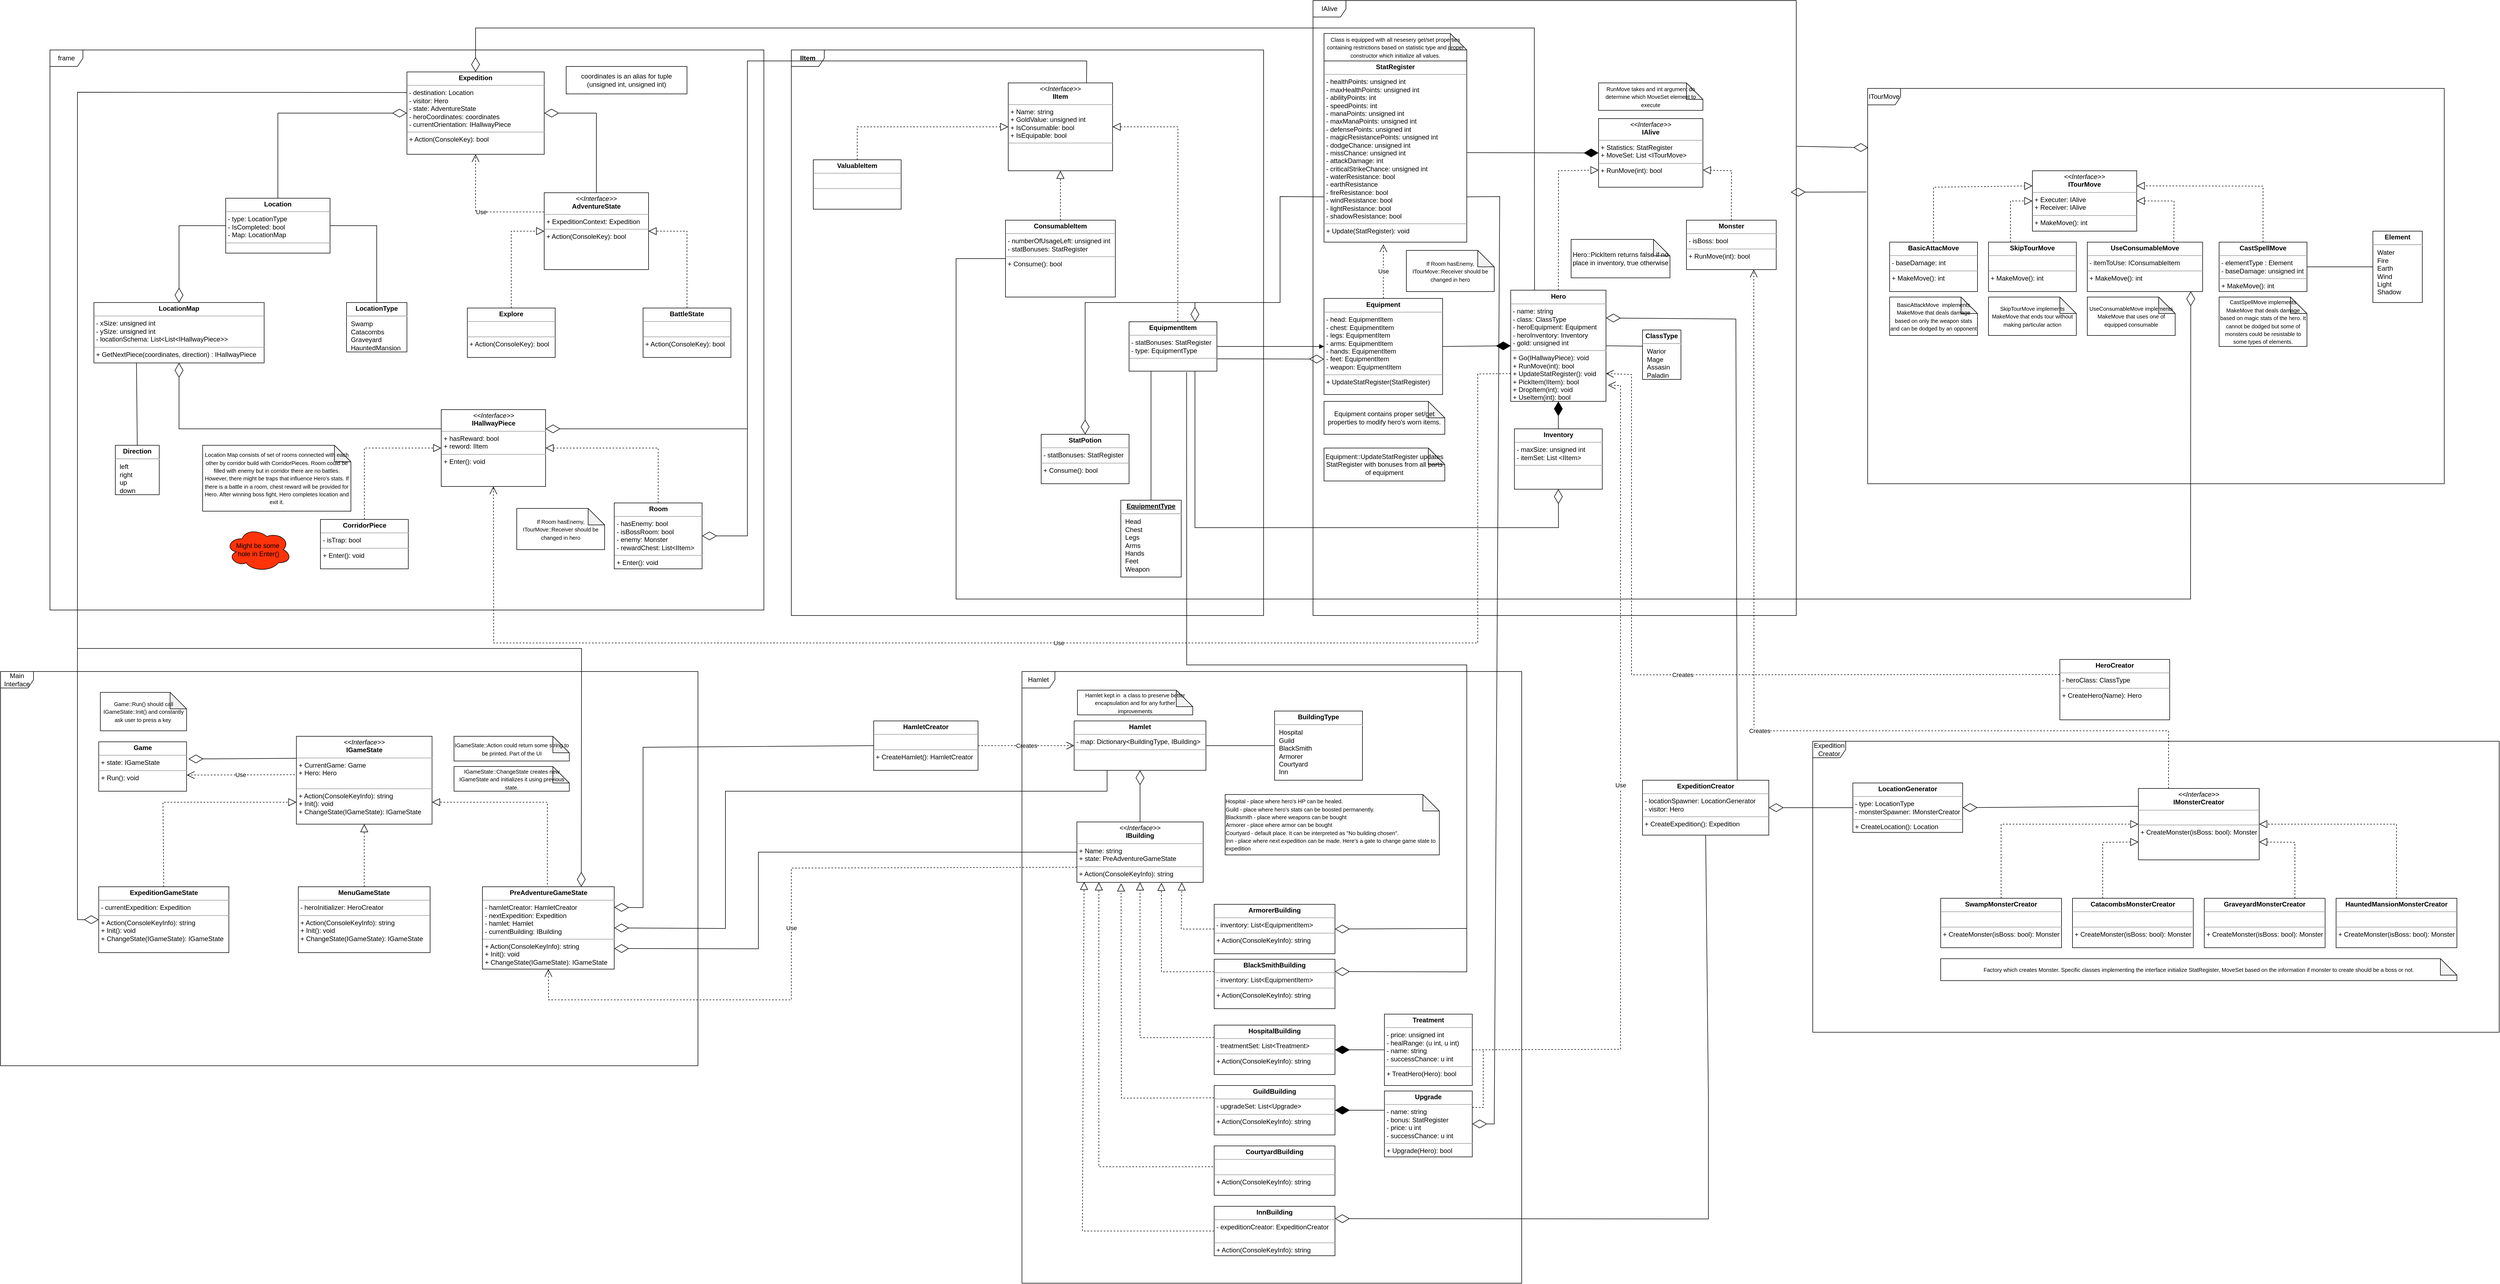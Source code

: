 <mxfile version="21.2.1" type="device">
  <diagram id="C5RBs43oDa-KdzZeNtuy" name="Page-1">
    <mxGraphModel dx="4555" dy="727" grid="1" gridSize="10" guides="1" tooltips="1" connect="1" arrows="1" fold="1" page="1" pageScale="1" pageWidth="827" pageHeight="1169" math="0" shadow="0">
      <root>
        <mxCell id="WIyWlLk6GJQsqaUBKTNV-0" />
        <mxCell id="WIyWlLk6GJQsqaUBKTNV-1" parent="WIyWlLk6GJQsqaUBKTNV-0" />
        <mxCell id="JSf5FWusO17gdMNra22Y-0" value="&lt;p style=&quot;margin:0px;margin-top:4px;text-align:center;&quot;&gt;&lt;i&gt;&amp;lt;&amp;lt;Interface&amp;gt;&amp;gt;&lt;/i&gt;&lt;br&gt;&lt;b&gt;ITourMove&lt;/b&gt;&lt;/p&gt;&lt;hr size=&quot;1&quot;&gt;&lt;p style=&quot;margin:0px;margin-left:4px;&quot;&gt;+ Executer: IAlive&lt;/p&gt;&lt;p style=&quot;margin:0px;margin-left:4px;&quot;&gt;+ Receiver: IAlive&lt;/p&gt;&lt;hr size=&quot;1&quot;&gt;&lt;p style=&quot;margin:0px;margin-left:4px;&quot;&gt;+ MakeMove(): int&lt;br&gt;&lt;/p&gt;" style="verticalAlign=top;align=left;overflow=fill;fontSize=12;fontFamily=Helvetica;html=1;whiteSpace=wrap;" parent="WIyWlLk6GJQsqaUBKTNV-1" vertex="1">
          <mxGeometry x="1130" y="450" width="190" height="110" as="geometry" />
        </mxCell>
        <mxCell id="JSf5FWusO17gdMNra22Y-3" value="&lt;p style=&quot;margin:0px;margin-top:4px;text-align:center;&quot;&gt;&lt;b&gt;BasicAttacMove&lt;/b&gt;&lt;/p&gt;&lt;hr size=&quot;1&quot;&gt;&lt;p style=&quot;margin:0px;margin-left:4px;&quot;&gt;- baseDamage: int&lt;/p&gt;&lt;hr size=&quot;1&quot;&gt;&lt;p style=&quot;margin:0px;margin-left:4px;&quot;&gt;+ MakeMove(): int&lt;/p&gt;" style="verticalAlign=top;align=left;overflow=fill;fontSize=12;fontFamily=Helvetica;html=1;whiteSpace=wrap;" parent="WIyWlLk6GJQsqaUBKTNV-1" vertex="1">
          <mxGeometry x="870" y="580" width="160" height="90" as="geometry" />
        </mxCell>
        <mxCell id="JSf5FWusO17gdMNra22Y-5" value="&lt;p style=&quot;margin:0px;margin-top:4px;text-align:center;&quot;&gt;&lt;b&gt;CastSpellMove&lt;/b&gt;&lt;/p&gt;&lt;hr size=&quot;1&quot;&gt;&lt;p style=&quot;margin:0px;margin-left:4px;&quot;&gt;- elementType : Element&lt;/p&gt;&lt;p style=&quot;margin:0px;margin-left:4px;&quot;&gt;- baseDamage: unsigned int&lt;/p&gt;&lt;hr size=&quot;1&quot;&gt;&lt;p style=&quot;margin:0px;margin-left:4px;&quot;&gt;+ MakeMove(): int&lt;/p&gt;" style="verticalAlign=top;align=left;overflow=fill;fontSize=12;fontFamily=Helvetica;html=1;whiteSpace=wrap;" parent="WIyWlLk6GJQsqaUBKTNV-1" vertex="1">
          <mxGeometry x="1470" y="580" width="160" height="90" as="geometry" />
        </mxCell>
        <mxCell id="JSf5FWusO17gdMNra22Y-6" value="&lt;p style=&quot;margin:0px;margin-top:4px;text-align:center;&quot;&gt;&lt;b&gt;UseConsumableMove&lt;/b&gt;&lt;/p&gt;&lt;hr size=&quot;1&quot;&gt;&lt;p style=&quot;margin:0px;margin-left:4px;&quot;&gt;- itemToUse: IConsumableItem&lt;/p&gt;&lt;hr size=&quot;1&quot;&gt;&lt;p style=&quot;margin:0px;margin-left:4px;&quot;&gt;+ MakeMove(): int&lt;/p&gt;" style="verticalAlign=top;align=left;overflow=fill;fontSize=12;fontFamily=Helvetica;html=1;whiteSpace=wrap;" parent="WIyWlLk6GJQsqaUBKTNV-1" vertex="1">
          <mxGeometry x="1230" y="580" width="210" height="90" as="geometry" />
        </mxCell>
        <mxCell id="JSf5FWusO17gdMNra22Y-7" value="&lt;p style=&quot;margin:0px;margin-top:4px;text-align:center;&quot;&gt;&lt;b&gt;SkipTourMove&lt;/b&gt;&lt;/p&gt;&lt;hr size=&quot;1&quot;&gt;&lt;p style=&quot;margin:0px;margin-left:4px;&quot;&gt;&lt;br&gt;&lt;/p&gt;&lt;hr size=&quot;1&quot;&gt;&lt;p style=&quot;margin:0px;margin-left:4px;&quot;&gt;+ MakeMove(): int&lt;/p&gt;" style="verticalAlign=top;align=left;overflow=fill;fontSize=12;fontFamily=Helvetica;html=1;whiteSpace=wrap;" parent="WIyWlLk6GJQsqaUBKTNV-1" vertex="1">
          <mxGeometry x="1050" y="580" width="160" height="90" as="geometry" />
        </mxCell>
        <mxCell id="JSf5FWusO17gdMNra22Y-12" value="&lt;font style=&quot;font-size: 10px;&quot;&gt;BasicAttackMove&amp;nbsp; implements MakeMove&amp;nbsp;that deals damage based on only the weapon stats and can be dodged by an opponent&lt;/font&gt;" style="shape=note;whiteSpace=wrap;html=1;backgroundOutline=1;darkOpacity=0.05;" parent="WIyWlLk6GJQsqaUBKTNV-1" vertex="1">
          <mxGeometry x="870" y="680" width="160" height="70" as="geometry" />
        </mxCell>
        <mxCell id="JSf5FWusO17gdMNra22Y-14" value="&lt;font style=&quot;font-size: 10px;&quot;&gt;CastSpellMove implements MakeMove&amp;nbsp;that deals damage based on magic stats of the hero. It cannot be dodged but some of monsters could be resistable to some types of elements.&lt;/font&gt;" style="shape=note;whiteSpace=wrap;html=1;backgroundOutline=1;darkOpacity=0.05;" parent="WIyWlLk6GJQsqaUBKTNV-1" vertex="1">
          <mxGeometry x="1470" y="680" width="160" height="90" as="geometry" />
        </mxCell>
        <mxCell id="JSf5FWusO17gdMNra22Y-15" value="&lt;font style=&quot;font-size: 10px;&quot;&gt;SkipTourMove implements MakeMove that ends tour without making particular action&lt;/font&gt;" style="shape=note;whiteSpace=wrap;html=1;backgroundOutline=1;darkOpacity=0.05;" parent="WIyWlLk6GJQsqaUBKTNV-1" vertex="1">
          <mxGeometry x="1050" y="680" width="160" height="70" as="geometry" />
        </mxCell>
        <mxCell id="JSf5FWusO17gdMNra22Y-16" value="&lt;font style=&quot;font-size: 10px;&quot;&gt;UseConsumableMove implements MakeMove that uses one of equipped consumable&lt;/font&gt;" style="shape=note;whiteSpace=wrap;html=1;backgroundOutline=1;darkOpacity=0.05;" parent="WIyWlLk6GJQsqaUBKTNV-1" vertex="1">
          <mxGeometry x="1230" y="680" width="160" height="70" as="geometry" />
        </mxCell>
        <mxCell id="JSf5FWusO17gdMNra22Y-24" value="&lt;p style=&quot;margin: 4px 0px 0px; text-align: center;&quot;&gt;&lt;b style=&quot;&quot;&gt;Element&lt;/b&gt;&lt;/p&gt;&lt;hr&gt;&lt;p style=&quot;margin:0px;margin-left:8px;&quot;&gt;Water&lt;/p&gt;&lt;p style=&quot;margin:0px;margin-left:8px;&quot;&gt;Fire&lt;/p&gt;&lt;p style=&quot;margin:0px;margin-left:8px;&quot;&gt;Earth&lt;/p&gt;&lt;p style=&quot;margin:0px;margin-left:8px;&quot;&gt;Wind&lt;/p&gt;&lt;p style=&quot;margin:0px;margin-left:8px;&quot;&gt;Light&lt;/p&gt;&lt;p style=&quot;margin:0px;margin-left:8px;&quot;&gt;Shadow&lt;/p&gt;" style="verticalAlign=top;align=left;overflow=fill;fontSize=12;fontFamily=Helvetica;html=1;whiteSpace=wrap;" parent="WIyWlLk6GJQsqaUBKTNV-1" vertex="1">
          <mxGeometry x="1750" y="560" width="90" height="130" as="geometry" />
        </mxCell>
        <mxCell id="JSf5FWusO17gdMNra22Y-25" value="" style="endArrow=none;html=1;rounded=0;entryX=0;entryY=0.5;entryDx=0;entryDy=0;exitX=1;exitY=0.5;exitDx=0;exitDy=0;" parent="WIyWlLk6GJQsqaUBKTNV-1" source="JSf5FWusO17gdMNra22Y-5" target="JSf5FWusO17gdMNra22Y-24" edge="1">
          <mxGeometry width="50" height="50" relative="1" as="geometry">
            <mxPoint x="1640" y="630" as="sourcePoint" />
            <mxPoint x="1700" y="630" as="targetPoint" />
          </mxGeometry>
        </mxCell>
        <mxCell id="JSf5FWusO17gdMNra22Y-29" value="ITourMove" style="shape=umlFrame;whiteSpace=wrap;html=1;pointerEvents=0;" parent="WIyWlLk6GJQsqaUBKTNV-1" vertex="1">
          <mxGeometry x="830" y="300" width="1050" height="720" as="geometry" />
        </mxCell>
        <mxCell id="JSf5FWusO17gdMNra22Y-30" value="&lt;p style=&quot;margin:0px;margin-top:4px;text-align:center;&quot;&gt;&lt;i&gt;&amp;lt;&amp;lt;Interface&amp;gt;&amp;gt;&lt;/i&gt;&lt;br&gt;&lt;b&gt;IAlive&lt;/b&gt;&lt;/p&gt;&lt;hr size=&quot;1&quot;&gt;&lt;p style=&quot;margin:0px;margin-left:4px;&quot;&gt;&lt;span style=&quot;background-color: initial;&quot;&gt;+ Statistics: StatRegister&lt;/span&gt;&lt;/p&gt;&lt;p style=&quot;margin:0px;margin-left:4px;&quot;&gt;&lt;span style=&quot;background-color: initial;&quot;&gt;+ MoveSet: List &amp;lt;ITourMove&amp;gt;&lt;/span&gt;&lt;br&gt;&lt;/p&gt;&lt;hr size=&quot;1&quot;&gt;&lt;p style=&quot;margin:0px;margin-left:4px;&quot;&gt;+ RunMove(int): bool&lt;/p&gt;" style="verticalAlign=top;align=left;overflow=fill;fontSize=12;fontFamily=Helvetica;html=1;whiteSpace=wrap;" parent="WIyWlLk6GJQsqaUBKTNV-1" vertex="1">
          <mxGeometry x="340" y="355" width="190" height="125" as="geometry" />
        </mxCell>
        <mxCell id="JSf5FWusO17gdMNra22Y-34" value="&lt;p style=&quot;margin:0px;margin-top:4px;text-align:center;&quot;&gt;&lt;b&gt;StatRegister&lt;/b&gt;&lt;/p&gt;&lt;hr size=&quot;1&quot;&gt;&lt;p style=&quot;margin:0px;margin-left:4px;&quot;&gt;- healthPoints: unsigned int&lt;br style=&quot;border-color: var(--border-color);&quot;&gt;- maxHealthPoints: unsigned int&lt;/p&gt;&lt;p style=&quot;margin:0px;margin-left:4px;&quot;&gt;- abilityPoints: int&lt;/p&gt;&lt;p style=&quot;margin:0px;margin-left:4px;&quot;&gt;- speedPoints: int&lt;/p&gt;&lt;p style=&quot;margin:0px;margin-left:4px;&quot;&gt;- manaPoints: unsigned int&lt;/p&gt;&lt;p style=&quot;margin:0px;margin-left:4px;&quot;&gt;- maxManaPoints: unsigned int&lt;/p&gt;&lt;p style=&quot;margin:0px;margin-left:4px;&quot;&gt;- defensePoints: unsigned int&lt;/p&gt;&lt;p style=&quot;margin:0px;margin-left:4px;&quot;&gt;- magicResistancePoints: unsigned int&lt;/p&gt;&lt;p style=&quot;margin:0px;margin-left:4px;&quot;&gt;- dodgeChance: unsigned int&lt;/p&gt;&lt;p style=&quot;margin:0px;margin-left:4px;&quot;&gt;- missChance: unsigned int&lt;/p&gt;&lt;p style=&quot;margin:0px;margin-left:4px;&quot;&gt;- attackDamage: int&lt;/p&gt;&lt;p style=&quot;margin:0px;margin-left:4px;&quot;&gt;- criticalStrikeChance: unsigned int&lt;/p&gt;&lt;p style=&quot;margin:0px;margin-left:4px;&quot;&gt;- waterResistance: bool&lt;/p&gt;&lt;p style=&quot;margin:0px;margin-left:4px;&quot;&gt;- earthResistance&lt;/p&gt;&lt;p style=&quot;margin:0px;margin-left:4px;&quot;&gt;- fireResistance: bool&lt;/p&gt;&lt;p style=&quot;margin:0px;margin-left:4px;&quot;&gt;- windResistance: bool&lt;/p&gt;&lt;p style=&quot;margin:0px;margin-left:4px;&quot;&gt;- lightResistance: bool&lt;/p&gt;&lt;p style=&quot;margin:0px;margin-left:4px;&quot;&gt;- shadowResistance: bool&lt;/p&gt;&lt;hr size=&quot;1&quot;&gt;&lt;p style=&quot;margin:0px;margin-left:4px;&quot;&gt;+ Update(StatRegister): void&lt;/p&gt;" style="verticalAlign=top;align=left;overflow=fill;fontSize=12;fontFamily=Helvetica;html=1;whiteSpace=wrap;" parent="WIyWlLk6GJQsqaUBKTNV-1" vertex="1">
          <mxGeometry x="-160" y="250" width="260" height="330" as="geometry" />
        </mxCell>
        <mxCell id="JSf5FWusO17gdMNra22Y-35" value="&lt;font style=&quot;font-size: 10px;&quot;&gt;Class is equipped with all nesesery get/set properties containing restrictions based on statistic type and proper constructor which initialize all values.&lt;/font&gt;" style="shape=note;whiteSpace=wrap;html=1;backgroundOutline=1;darkOpacity=0.05;" parent="WIyWlLk6GJQsqaUBKTNV-1" vertex="1">
          <mxGeometry x="-160" y="200" width="260" height="50" as="geometry" />
        </mxCell>
        <mxCell id="JSf5FWusO17gdMNra22Y-37" value="" style="endArrow=diamondThin;endFill=1;endSize=24;html=1;rounded=0;entryX=0;entryY=0.5;entryDx=0;entryDy=0;" parent="WIyWlLk6GJQsqaUBKTNV-1" target="JSf5FWusO17gdMNra22Y-30" edge="1">
          <mxGeometry width="160" relative="1" as="geometry">
            <mxPoint x="100" y="417" as="sourcePoint" />
            <mxPoint x="253.5" y="360" as="targetPoint" />
          </mxGeometry>
        </mxCell>
        <mxCell id="JSf5FWusO17gdMNra22Y-38" value="&lt;p style=&quot;margin:0px;margin-top:4px;text-align:center;&quot;&gt;&lt;b&gt;Hero&lt;/b&gt;&lt;/p&gt;&lt;hr size=&quot;1&quot;&gt;&lt;p style=&quot;margin:0px;margin-left:4px;&quot;&gt;- name: string&lt;/p&gt;&lt;p style=&quot;margin:0px;margin-left:4px;&quot;&gt;- class: ClassType&lt;/p&gt;&lt;p style=&quot;margin:0px;margin-left:4px;&quot;&gt;- heroEquipment: Equipment&lt;/p&gt;&lt;p style=&quot;margin:0px;margin-left:4px;&quot;&gt;- heroInventory: Inventory&lt;/p&gt;&lt;p style=&quot;margin:0px;margin-left:4px;&quot;&gt;- gold: unsigned int&lt;/p&gt;&lt;hr size=&quot;1&quot;&gt;&lt;p style=&quot;margin:0px;margin-left:4px;&quot;&gt;+ Go(IHallwayPiece): void&lt;/p&gt;&lt;p style=&quot;margin:0px;margin-left:4px;&quot;&gt;+ RunMove(int): bool&lt;/p&gt;&lt;p style=&quot;margin:0px;margin-left:4px;&quot;&gt;+ UpdateStatRegister(): void&lt;/p&gt;&lt;p style=&quot;margin:0px;margin-left:4px;&quot;&gt;+ PickItem(IItem): bool&lt;/p&gt;&lt;p style=&quot;margin:0px;margin-left:4px;&quot;&gt;+ DropItem(int): void&lt;br&gt;&lt;/p&gt;&lt;p style=&quot;margin:0px;margin-left:4px;&quot;&gt;+ UseItem(int): bool&lt;/p&gt;" style="verticalAlign=top;align=left;overflow=fill;fontSize=12;fontFamily=Helvetica;html=1;whiteSpace=wrap;" parent="WIyWlLk6GJQsqaUBKTNV-1" vertex="1">
          <mxGeometry x="180" y="667.5" width="173.5" height="202.5" as="geometry" />
        </mxCell>
        <mxCell id="JSf5FWusO17gdMNra22Y-39" value="&lt;p style=&quot;margin:0px;margin-top:4px;text-align:center;&quot;&gt;&lt;b&gt;Monster&lt;/b&gt;&lt;/p&gt;&lt;hr size=&quot;1&quot;&gt;&lt;p style=&quot;margin:0px;margin-left:4px;&quot;&gt;- isBoss: bool&lt;/p&gt;&lt;hr size=&quot;1&quot;&gt;&lt;p style=&quot;margin:0px;margin-left:4px;&quot;&gt;+ RunMove(int): bool&lt;br&gt;&lt;/p&gt;" style="verticalAlign=top;align=left;overflow=fill;fontSize=12;fontFamily=Helvetica;html=1;whiteSpace=wrap;" parent="WIyWlLk6GJQsqaUBKTNV-1" vertex="1">
          <mxGeometry x="500" y="540" width="163.5" height="90" as="geometry" />
        </mxCell>
        <mxCell id="JSf5FWusO17gdMNra22Y-41" value="&lt;font style=&quot;font-size: 10px;&quot;&gt;RunMove takes and int argument do determine which MoveSet element to execute&lt;/font&gt;" style="shape=note;whiteSpace=wrap;html=1;backgroundOutline=1;darkOpacity=0.05;" parent="WIyWlLk6GJQsqaUBKTNV-1" vertex="1">
          <mxGeometry x="340" y="290" width="190" height="50" as="geometry" />
        </mxCell>
        <mxCell id="JSf5FWusO17gdMNra22Y-42" value="Hero::PickItem returns false if no place in inventory, true otherwise" style="shape=note;whiteSpace=wrap;html=1;backgroundOutline=1;darkOpacity=0.05;" parent="WIyWlLk6GJQsqaUBKTNV-1" vertex="1">
          <mxGeometry x="290" y="575" width="180" height="70" as="geometry" />
        </mxCell>
        <mxCell id="JSf5FWusO17gdMNra22Y-43" value="" style="endArrow=block;dashed=1;endFill=0;endSize=12;html=1;rounded=0;entryX=0;entryY=0.75;entryDx=0;entryDy=0;exitX=0.5;exitY=0;exitDx=0;exitDy=0;" parent="WIyWlLk6GJQsqaUBKTNV-1" source="JSf5FWusO17gdMNra22Y-38" target="JSf5FWusO17gdMNra22Y-30" edge="1">
          <mxGeometry width="160" relative="1" as="geometry">
            <mxPoint x="250" y="530" as="sourcePoint" />
            <mxPoint x="320" y="450" as="targetPoint" />
            <Array as="points">
              <mxPoint x="267" y="450" />
            </Array>
          </mxGeometry>
        </mxCell>
        <mxCell id="JSf5FWusO17gdMNra22Y-44" value="" style="endArrow=block;dashed=1;endFill=0;endSize=12;html=1;rounded=0;entryX=1;entryY=0.75;entryDx=0;entryDy=0;exitX=0.5;exitY=0;exitDx=0;exitDy=0;" parent="WIyWlLk6GJQsqaUBKTNV-1" source="JSf5FWusO17gdMNra22Y-39" target="JSf5FWusO17gdMNra22Y-30" edge="1">
          <mxGeometry width="160" relative="1" as="geometry">
            <mxPoint x="620" y="580" as="sourcePoint" />
            <mxPoint x="550" y="450" as="targetPoint" />
            <Array as="points">
              <mxPoint x="582" y="450" />
            </Array>
          </mxGeometry>
        </mxCell>
        <mxCell id="JSf5FWusO17gdMNra22Y-45" value="&lt;p style=&quot;margin:0px;margin-top:4px;text-align:center;&quot;&gt;&lt;b&gt;Equipment&lt;/b&gt;&lt;/p&gt;&lt;hr size=&quot;1&quot;&gt;&lt;p style=&quot;margin:0px;margin-left:4px;&quot;&gt;- head: EquipmentItem&lt;/p&gt;&lt;p style=&quot;margin:0px;margin-left:4px;&quot;&gt;- chest: EquipmentItem&lt;/p&gt;&lt;p style=&quot;margin:0px;margin-left:4px;&quot;&gt;- legs: EquipmentItem&lt;/p&gt;&lt;p style=&quot;margin:0px;margin-left:4px;&quot;&gt;- arms: EquipmentItem&lt;/p&gt;&lt;p style=&quot;margin:0px;margin-left:4px;&quot;&gt;- hands: EquipmentItem&lt;/p&gt;&lt;p style=&quot;margin:0px;margin-left:4px;&quot;&gt;- feet: EquipmentItem&lt;/p&gt;&lt;p style=&quot;margin:0px;margin-left:4px;&quot;&gt;- weapon: EquipmentItem&lt;/p&gt;&lt;hr size=&quot;1&quot;&gt;&lt;p style=&quot;margin:0px;margin-left:4px;&quot;&gt;+ UpdateStatRegister(StatRegister)&lt;/p&gt;" style="verticalAlign=top;align=left;overflow=fill;fontSize=12;fontFamily=Helvetica;html=1;whiteSpace=wrap;" parent="WIyWlLk6GJQsqaUBKTNV-1" vertex="1">
          <mxGeometry x="-160" y="682.5" width="216" height="175" as="geometry" />
        </mxCell>
        <mxCell id="JSf5FWusO17gdMNra22Y-46" value="&lt;p style=&quot;margin:0px;margin-top:4px;text-align:center;&quot;&gt;&lt;b&gt;Inventory&lt;/b&gt;&lt;/p&gt;&lt;hr size=&quot;1&quot;&gt;&lt;p style=&quot;margin:0px;margin-left:4px;&quot;&gt;- maxSize: unsigned int&lt;/p&gt;&lt;p style=&quot;margin:0px;margin-left:4px;&quot;&gt;- itemSet: List &amp;lt;IItem&amp;gt;&lt;/p&gt;&lt;hr size=&quot;1&quot;&gt;&lt;p style=&quot;margin:0px;margin-left:4px;&quot;&gt;&lt;br&gt;&lt;/p&gt;" style="verticalAlign=top;align=left;overflow=fill;fontSize=12;fontFamily=Helvetica;html=1;whiteSpace=wrap;" parent="WIyWlLk6GJQsqaUBKTNV-1" vertex="1">
          <mxGeometry x="186.75" y="920" width="160" height="110" as="geometry" />
        </mxCell>
        <mxCell id="JSf5FWusO17gdMNra22Y-48" value="Equipment contains proper set/get properties to modify hero&#39;s worn items." style="shape=note;whiteSpace=wrap;html=1;backgroundOutline=1;darkOpacity=0.05;" parent="WIyWlLk6GJQsqaUBKTNV-1" vertex="1">
          <mxGeometry x="-160" y="870" width="220" height="60" as="geometry" />
        </mxCell>
        <mxCell id="JSf5FWusO17gdMNra22Y-50" value="" style="endArrow=diamondThin;endFill=1;endSize=24;html=1;rounded=0;exitX=1;exitY=0.5;exitDx=0;exitDy=0;entryX=0;entryY=0.5;entryDx=0;entryDy=0;" parent="WIyWlLk6GJQsqaUBKTNV-1" source="JSf5FWusO17gdMNra22Y-45" target="JSf5FWusO17gdMNra22Y-38" edge="1">
          <mxGeometry width="160" relative="1" as="geometry">
            <mxPoint x="66" y="684.38" as="sourcePoint" />
            <mxPoint x="156" y="684.38" as="targetPoint" />
          </mxGeometry>
        </mxCell>
        <mxCell id="JSf5FWusO17gdMNra22Y-51" value="" style="endArrow=diamondThin;endFill=1;endSize=24;html=1;rounded=0;exitX=0.5;exitY=0;exitDx=0;exitDy=0;entryX=0.5;entryY=1;entryDx=0;entryDy=0;" parent="WIyWlLk6GJQsqaUBKTNV-1" source="JSf5FWusO17gdMNra22Y-46" target="JSf5FWusO17gdMNra22Y-38" edge="1">
          <mxGeometry width="160" relative="1" as="geometry">
            <mxPoint x="130" y="890" as="sourcePoint" />
            <mxPoint x="160" y="795" as="targetPoint" />
            <Array as="points" />
          </mxGeometry>
        </mxCell>
        <mxCell id="JSf5FWusO17gdMNra22Y-52" value="IAlive" style="shape=umlFrame;whiteSpace=wrap;html=1;pointerEvents=0;" parent="WIyWlLk6GJQsqaUBKTNV-1" vertex="1">
          <mxGeometry x="-180" y="140" width="880" height="1120" as="geometry" />
        </mxCell>
        <mxCell id="JSf5FWusO17gdMNra22Y-53" value="&lt;p style=&quot;margin:0px;margin-top:4px;text-align:center;&quot;&gt;&lt;i&gt;&amp;lt;&amp;lt;Interface&amp;gt;&amp;gt;&lt;/i&gt;&lt;br&gt;&lt;b&gt;IItem&lt;/b&gt;&lt;/p&gt;&lt;hr size=&quot;1&quot;&gt;&lt;p style=&quot;margin:0px;margin-left:4px;&quot;&gt;+ Name: string&lt;br&gt;+ GoldValue: unsigned int&lt;/p&gt;&lt;p style=&quot;margin:0px;margin-left:4px;&quot;&gt;+ IsConsumable: bool&lt;/p&gt;&lt;p style=&quot;margin:0px;margin-left:4px;&quot;&gt;+ IsEquipable: bool&lt;/p&gt;&lt;hr size=&quot;1&quot;&gt;&lt;p style=&quot;margin:0px;margin-left:4px;&quot;&gt;&lt;br&gt;&lt;/p&gt;" style="verticalAlign=top;align=left;overflow=fill;fontSize=12;fontFamily=Helvetica;html=1;whiteSpace=wrap;" parent="WIyWlLk6GJQsqaUBKTNV-1" vertex="1">
          <mxGeometry x="-735" y="290" width="190" height="160" as="geometry" />
        </mxCell>
        <mxCell id="mHU7HmvPgY5RW8E_tUvQ-3" value="Equipment::UpdateStatRegister updates StatRegister with bonuses from all parts of equipment" style="shape=note;whiteSpace=wrap;html=1;backgroundOutline=1;darkOpacity=0.05;" parent="WIyWlLk6GJQsqaUBKTNV-1" vertex="1">
          <mxGeometry x="-160" y="955" width="220" height="60" as="geometry" />
        </mxCell>
        <mxCell id="mHU7HmvPgY5RW8E_tUvQ-5" value="&lt;p style=&quot;margin:0px;margin-top:4px;text-align:center;&quot;&gt;&lt;b&gt;ValuableItem&lt;/b&gt;&lt;/p&gt;&lt;hr size=&quot;1&quot;&gt;&lt;p style=&quot;margin:0px;margin-left:4px;&quot;&gt;&lt;br&gt;&lt;/p&gt;&lt;hr size=&quot;1&quot;&gt;&lt;p style=&quot;margin:0px;margin-left:4px;&quot;&gt;&lt;br&gt;&lt;/p&gt;" style="verticalAlign=top;align=left;overflow=fill;fontSize=12;fontFamily=Helvetica;html=1;whiteSpace=wrap;" parent="WIyWlLk6GJQsqaUBKTNV-1" vertex="1">
          <mxGeometry x="-1090" y="430" width="160" height="90" as="geometry" />
        </mxCell>
        <mxCell id="mHU7HmvPgY5RW8E_tUvQ-14" value="&lt;p style=&quot;margin:0px;margin-top:4px;text-align:center;text-decoration:underline;&quot;&gt;&lt;b&gt;EquipmentType&lt;/b&gt;&lt;/p&gt;&lt;hr&gt;&lt;p style=&quot;margin:0px;margin-left:8px;&quot;&gt;Head&lt;/p&gt;&lt;p style=&quot;margin:0px;margin-left:8px;&quot;&gt;Chest&lt;/p&gt;&lt;p style=&quot;margin:0px;margin-left:8px;&quot;&gt;Legs&lt;/p&gt;&lt;p style=&quot;margin:0px;margin-left:8px;&quot;&gt;Arms&lt;/p&gt;&lt;p style=&quot;margin:0px;margin-left:8px;&quot;&gt;Hands&lt;/p&gt;&lt;p style=&quot;margin:0px;margin-left:8px;&quot;&gt;Feet&lt;/p&gt;&lt;p style=&quot;margin:0px;margin-left:8px;&quot;&gt;Weapon&lt;/p&gt;" style="verticalAlign=top;align=left;overflow=fill;fontSize=12;fontFamily=Helvetica;html=1;whiteSpace=wrap;" parent="WIyWlLk6GJQsqaUBKTNV-1" vertex="1">
          <mxGeometry x="-530" y="1050" width="110" height="140" as="geometry" />
        </mxCell>
        <mxCell id="mHU7HmvPgY5RW8E_tUvQ-22" value="&lt;p style=&quot;margin:0px;margin-top:4px;text-align:center;&quot;&gt;&lt;b&gt;ConsumableItem&lt;/b&gt;&lt;/p&gt;&lt;hr size=&quot;1&quot;&gt;&lt;p style=&quot;margin:0px;margin-left:4px;&quot;&gt;- numberOfUsageLeft: unsigned int&lt;/p&gt;&lt;p style=&quot;margin:0px;margin-left:4px;&quot;&gt;- statBonuses: StatRegister&lt;/p&gt;&lt;hr size=&quot;1&quot;&gt;&lt;p style=&quot;margin:0px;margin-left:4px;&quot;&gt;+ Consume(): bool&lt;/p&gt;" style="verticalAlign=top;align=left;overflow=fill;fontSize=12;fontFamily=Helvetica;html=1;whiteSpace=wrap;" parent="WIyWlLk6GJQsqaUBKTNV-1" vertex="1">
          <mxGeometry x="-740" y="540" width="200" height="140" as="geometry" />
        </mxCell>
        <mxCell id="mHU7HmvPgY5RW8E_tUvQ-23" value="&lt;p style=&quot;margin:0px;margin-top:4px;text-align:center;&quot;&gt;&lt;b&gt;EquipmentItem&lt;/b&gt;&lt;/p&gt;&lt;hr size=&quot;1&quot;&gt;&lt;p style=&quot;margin:0px;margin-left:4px;&quot;&gt;- statBonuses: StatRegister&lt;br&gt;&lt;/p&gt;&lt;p style=&quot;margin:0px;margin-left:4px;&quot;&gt;- type: EquipmentType&lt;/p&gt;&lt;hr size=&quot;1&quot;&gt;&lt;p style=&quot;margin:0px;margin-left:4px;&quot;&gt;&lt;br&gt;&lt;/p&gt;" style="verticalAlign=top;align=left;overflow=fill;fontSize=12;fontFamily=Helvetica;html=1;whiteSpace=wrap;" parent="WIyWlLk6GJQsqaUBKTNV-1" vertex="1">
          <mxGeometry x="-515" y="725" width="160" height="90" as="geometry" />
        </mxCell>
        <mxCell id="mHU7HmvPgY5RW8E_tUvQ-25" value="" style="endArrow=block;dashed=1;endFill=0;endSize=12;html=1;rounded=0;entryX=0;entryY=0.5;entryDx=0;entryDy=0;exitX=0.5;exitY=0;exitDx=0;exitDy=0;" parent="WIyWlLk6GJQsqaUBKTNV-1" source="mHU7HmvPgY5RW8E_tUvQ-5" target="JSf5FWusO17gdMNra22Y-53" edge="1">
          <mxGeometry width="160" relative="1" as="geometry">
            <mxPoint x="-860" y="520" as="sourcePoint" />
            <mxPoint x="-800" y="360" as="targetPoint" />
            <Array as="points">
              <mxPoint x="-1010" y="370" />
            </Array>
          </mxGeometry>
        </mxCell>
        <mxCell id="mHU7HmvPgY5RW8E_tUvQ-28" value="" style="endArrow=block;dashed=1;endFill=0;endSize=12;html=1;rounded=0;entryX=1;entryY=0.5;entryDx=0;entryDy=0;exitX=0.555;exitY=-0.006;exitDx=0;exitDy=0;exitPerimeter=0;" parent="WIyWlLk6GJQsqaUBKTNV-1" source="mHU7HmvPgY5RW8E_tUvQ-23" target="JSf5FWusO17gdMNra22Y-53" edge="1">
          <mxGeometry width="160" relative="1" as="geometry">
            <mxPoint x="-420" y="490" as="sourcePoint" />
            <mxPoint x="-470" y="360" as="targetPoint" />
            <Array as="points">
              <mxPoint x="-426" y="370" />
            </Array>
          </mxGeometry>
        </mxCell>
        <mxCell id="mHU7HmvPgY5RW8E_tUvQ-29" value="" style="html=1;verticalAlign=bottom;endArrow=block;edgeStyle=elbowEdgeStyle;elbow=vertical;curved=0;rounded=0;exitX=1;exitY=0.5;exitDx=0;exitDy=0;entryX=0;entryY=0.5;entryDx=0;entryDy=0;" parent="WIyWlLk6GJQsqaUBKTNV-1" source="mHU7HmvPgY5RW8E_tUvQ-23" target="JSf5FWusO17gdMNra22Y-45" edge="1">
          <mxGeometry width="80" relative="1" as="geometry">
            <mxPoint x="-310" y="754.41" as="sourcePoint" />
            <mxPoint x="-230" y="754.41" as="targetPoint" />
          </mxGeometry>
        </mxCell>
        <mxCell id="mHU7HmvPgY5RW8E_tUvQ-31" value="" style="endArrow=diamondThin;endFill=0;endSize=24;html=1;rounded=0;entryX=0.5;entryY=0;entryDx=0;entryDy=0;exitX=0;exitY=0.75;exitDx=0;exitDy=0;" parent="WIyWlLk6GJQsqaUBKTNV-1" source="JSf5FWusO17gdMNra22Y-34" target="mHU7HmvPgY5RW8E_tUvQ-42" edge="1">
          <mxGeometry width="160" relative="1" as="geometry">
            <mxPoint x="-200" y="440" as="sourcePoint" />
            <mxPoint x="-390" y="600" as="targetPoint" />
            <Array as="points">
              <mxPoint x="-240" y="497" />
              <mxPoint x="-240" y="690" />
              <mxPoint x="-595" y="690" />
            </Array>
          </mxGeometry>
        </mxCell>
        <mxCell id="mHU7HmvPgY5RW8E_tUvQ-32" value="" style="endArrow=diamondThin;endFill=0;endSize=24;html=1;rounded=0;entryX=0.75;entryY=0;entryDx=0;entryDy=0;" parent="WIyWlLk6GJQsqaUBKTNV-1" target="mHU7HmvPgY5RW8E_tUvQ-23" edge="1">
          <mxGeometry width="160" relative="1" as="geometry">
            <mxPoint x="-395" y="690" as="sourcePoint" />
            <mxPoint x="-390" y="710" as="targetPoint" />
          </mxGeometry>
        </mxCell>
        <mxCell id="mHU7HmvPgY5RW8E_tUvQ-33" value="IItem" style="shape=umlFrame;whiteSpace=wrap;html=1;pointerEvents=0;fontStyle=1" parent="WIyWlLk6GJQsqaUBKTNV-1" vertex="1">
          <mxGeometry x="-1130" y="230" width="860" height="1030" as="geometry" />
        </mxCell>
        <mxCell id="mHU7HmvPgY5RW8E_tUvQ-34" value="" style="endArrow=diamondThin;endFill=0;endSize=24;html=1;rounded=0;exitX=1.001;exitY=0.237;exitDx=0;exitDy=0;exitPerimeter=0;entryX=0.001;entryY=0.15;entryDx=0;entryDy=0;entryPerimeter=0;" parent="WIyWlLk6GJQsqaUBKTNV-1" source="JSf5FWusO17gdMNra22Y-52" target="JSf5FWusO17gdMNra22Y-29" edge="1">
          <mxGeometry width="160" relative="1" as="geometry">
            <mxPoint x="710" y="410" as="sourcePoint" />
            <mxPoint x="830" y="408" as="targetPoint" />
          </mxGeometry>
        </mxCell>
        <mxCell id="mHU7HmvPgY5RW8E_tUvQ-35" value="" style="endArrow=diamondThin;endFill=0;endSize=24;html=1;rounded=0;exitX=-0.002;exitY=0.262;exitDx=0;exitDy=0;exitPerimeter=0;" parent="WIyWlLk6GJQsqaUBKTNV-1" source="JSf5FWusO17gdMNra22Y-29" edge="1">
          <mxGeometry width="160" relative="1" as="geometry">
            <mxPoint x="800" y="448.33" as="sourcePoint" />
            <mxPoint x="690" y="489" as="targetPoint" />
          </mxGeometry>
        </mxCell>
        <mxCell id="mHU7HmvPgY5RW8E_tUvQ-39" value="" style="endArrow=diamondThin;endFill=0;endSize=24;html=1;rounded=0;exitX=1;exitY=0.75;exitDx=0;exitDy=0;" parent="WIyWlLk6GJQsqaUBKTNV-1" source="mHU7HmvPgY5RW8E_tUvQ-23" edge="1">
          <mxGeometry width="160" relative="1" as="geometry">
            <mxPoint x="-350" y="799.41" as="sourcePoint" />
            <mxPoint x="-160" y="793" as="targetPoint" />
          </mxGeometry>
        </mxCell>
        <mxCell id="mHU7HmvPgY5RW8E_tUvQ-40" value="" style="endArrow=diamondThin;endFill=0;endSize=24;html=1;rounded=0;entryX=0.5;entryY=1;entryDx=0;entryDy=0;exitX=0.75;exitY=1;exitDx=0;exitDy=0;" parent="WIyWlLk6GJQsqaUBKTNV-1" source="mHU7HmvPgY5RW8E_tUvQ-23" target="JSf5FWusO17gdMNra22Y-46" edge="1">
          <mxGeometry width="160" relative="1" as="geometry">
            <mxPoint x="-430" y="1010" as="sourcePoint" />
            <mxPoint x="270" y="1060" as="targetPoint" />
            <Array as="points">
              <mxPoint x="-395" y="1100" />
              <mxPoint x="267" y="1100" />
            </Array>
          </mxGeometry>
        </mxCell>
        <mxCell id="mHU7HmvPgY5RW8E_tUvQ-41" value="" style="endArrow=none;html=1;rounded=0;entryX=0.25;entryY=1;entryDx=0;entryDy=0;exitX=0.5;exitY=0;exitDx=0;exitDy=0;" parent="WIyWlLk6GJQsqaUBKTNV-1" source="mHU7HmvPgY5RW8E_tUvQ-14" target="mHU7HmvPgY5RW8E_tUvQ-23" edge="1">
          <mxGeometry width="50" height="50" relative="1" as="geometry">
            <mxPoint x="-440" y="900" as="sourcePoint" />
            <mxPoint x="-440" y="810" as="targetPoint" />
          </mxGeometry>
        </mxCell>
        <mxCell id="mHU7HmvPgY5RW8E_tUvQ-42" value="&lt;p style=&quot;margin:0px;margin-top:4px;text-align:center;&quot;&gt;&lt;b&gt;StatPotion&lt;/b&gt;&lt;/p&gt;&lt;hr size=&quot;1&quot;&gt;&lt;p style=&quot;margin:0px;margin-left:4px;&quot;&gt;- statBonuses: StatRegister&lt;br&gt;&lt;/p&gt;&lt;hr size=&quot;1&quot;&gt;&lt;p style=&quot;margin:0px;margin-left:4px;&quot;&gt;+ Consume(): bool&lt;/p&gt;" style="verticalAlign=top;align=left;overflow=fill;fontSize=12;fontFamily=Helvetica;html=1;whiteSpace=wrap;" parent="WIyWlLk6GJQsqaUBKTNV-1" vertex="1">
          <mxGeometry x="-675" y="930" width="160" height="90" as="geometry" />
        </mxCell>
        <mxCell id="mHU7HmvPgY5RW8E_tUvQ-45" value="" style="endArrow=diamondThin;endFill=0;endSize=24;html=1;rounded=0;entryX=0.897;entryY=0.998;entryDx=0;entryDy=0;entryPerimeter=0;exitX=0;exitY=0.5;exitDx=0;exitDy=0;" parent="WIyWlLk6GJQsqaUBKTNV-1" source="mHU7HmvPgY5RW8E_tUvQ-22" target="JSf5FWusO17gdMNra22Y-6" edge="1">
          <mxGeometry width="160" relative="1" as="geometry">
            <mxPoint x="-380" y="1400" as="sourcePoint" />
            <mxPoint x="940" y="1110" as="targetPoint" />
            <Array as="points">
              <mxPoint x="-830" y="610" />
              <mxPoint x="-830" y="1230" />
              <mxPoint x="1418" y="1230" />
            </Array>
          </mxGeometry>
        </mxCell>
        <mxCell id="VIYja85JnuqN__fDNmjm-4" value="&lt;p style=&quot;margin:0px;margin-top:4px;text-align:center;&quot;&gt;&lt;b&gt;HeroCreator&lt;/b&gt;&lt;/p&gt;&lt;hr size=&quot;1&quot;&gt;&lt;p style=&quot;margin:0px;margin-left:4px;&quot;&gt;- heroClass: ClassType&lt;/p&gt;&lt;hr size=&quot;1&quot;&gt;&lt;p style=&quot;margin:0px;margin-left:4px;&quot;&gt;+ CreateHero(Name): Hero&lt;/p&gt;" style="verticalAlign=top;align=left;overflow=fill;fontSize=12;fontFamily=Helvetica;html=1;whiteSpace=wrap;" parent="WIyWlLk6GJQsqaUBKTNV-1" vertex="1">
          <mxGeometry x="1180" y="1340" width="200" height="110" as="geometry" />
        </mxCell>
        <mxCell id="VIYja85JnuqN__fDNmjm-9" value="&lt;p style=&quot;margin: 4px 0px 0px; text-align: center;&quot;&gt;&lt;b style=&quot;&quot;&gt;ClassType&lt;/b&gt;&lt;/p&gt;&lt;hr&gt;&lt;p style=&quot;margin:0px;margin-left:8px;&quot;&gt;Warior&lt;/p&gt;&lt;p style=&quot;margin:0px;margin-left:8px;&quot;&gt;Mage&lt;/p&gt;&lt;p style=&quot;margin:0px;margin-left:8px;&quot;&gt;Assasin&lt;/p&gt;&lt;p style=&quot;margin:0px;margin-left:8px;&quot;&gt;Paladin&lt;/p&gt;" style="verticalAlign=top;align=left;overflow=fill;fontSize=12;fontFamily=Helvetica;html=1;whiteSpace=wrap;" parent="WIyWlLk6GJQsqaUBKTNV-1" vertex="1">
          <mxGeometry x="420" y="740" width="70" height="90" as="geometry" />
        </mxCell>
        <mxCell id="VIYja85JnuqN__fDNmjm-10" value="" style="endArrow=none;html=1;rounded=0;entryX=-0.003;entryY=0.328;entryDx=0;entryDy=0;exitX=1;exitY=0.5;exitDx=0;exitDy=0;entryPerimeter=0;" parent="WIyWlLk6GJQsqaUBKTNV-1" source="JSf5FWusO17gdMNra22Y-38" target="VIYja85JnuqN__fDNmjm-9" edge="1">
          <mxGeometry width="50" height="50" relative="1" as="geometry">
            <mxPoint x="350" y="773" as="sourcePoint" />
            <mxPoint x="414" y="750" as="targetPoint" />
          </mxGeometry>
        </mxCell>
        <mxCell id="VIYja85JnuqN__fDNmjm-13" value="Creates" style="endArrow=open;endSize=12;dashed=1;html=1;rounded=0;exitX=0;exitY=0.25;exitDx=0;exitDy=0;entryX=1;entryY=0.75;entryDx=0;entryDy=0;" parent="WIyWlLk6GJQsqaUBKTNV-1" source="VIYja85JnuqN__fDNmjm-4" target="JSf5FWusO17gdMNra22Y-38" edge="1">
          <mxGeometry width="160" relative="1" as="geometry">
            <mxPoint x="430" y="1030" as="sourcePoint" />
            <mxPoint x="590" y="1030" as="targetPoint" />
            <Array as="points">
              <mxPoint x="400" y="1368" />
              <mxPoint x="400" y="821" />
            </Array>
          </mxGeometry>
        </mxCell>
        <mxCell id="VIYja85JnuqN__fDNmjm-14" value="Use" style="endArrow=open;endSize=12;dashed=1;html=1;rounded=0;exitX=0.5;exitY=0;exitDx=0;exitDy=0;entryX=0.416;entryY=1.012;entryDx=0;entryDy=0;entryPerimeter=0;" parent="WIyWlLk6GJQsqaUBKTNV-1" source="JSf5FWusO17gdMNra22Y-45" target="JSf5FWusO17gdMNra22Y-34" edge="1">
          <mxGeometry width="160" relative="1" as="geometry">
            <mxPoint x="-50" y="609.41" as="sourcePoint" />
            <mxPoint x="110" y="609.41" as="targetPoint" />
          </mxGeometry>
        </mxCell>
        <mxCell id="VIYja85JnuqN__fDNmjm-16" value="" style="endArrow=block;dashed=1;endFill=0;endSize=12;html=1;rounded=0;entryX=0;entryY=0.25;entryDx=0;entryDy=0;exitX=0.5;exitY=0;exitDx=0;exitDy=0;" parent="WIyWlLk6GJQsqaUBKTNV-1" source="JSf5FWusO17gdMNra22Y-3" target="JSf5FWusO17gdMNra22Y-0" edge="1">
          <mxGeometry width="160" relative="1" as="geometry">
            <mxPoint x="880" y="440" as="sourcePoint" />
            <mxPoint x="1040" y="440" as="targetPoint" />
            <Array as="points">
              <mxPoint x="950" y="480" />
            </Array>
          </mxGeometry>
        </mxCell>
        <mxCell id="VIYja85JnuqN__fDNmjm-17" value="" style="endArrow=block;dashed=1;endFill=0;endSize=12;html=1;rounded=0;entryX=0;entryY=0.5;entryDx=0;entryDy=0;exitX=0.25;exitY=0;exitDx=0;exitDy=0;" parent="WIyWlLk6GJQsqaUBKTNV-1" source="JSf5FWusO17gdMNra22Y-7" target="JSf5FWusO17gdMNra22Y-0" edge="1">
          <mxGeometry width="160" relative="1" as="geometry">
            <mxPoint x="970" y="520" as="sourcePoint" />
            <mxPoint x="1130" y="520" as="targetPoint" />
            <Array as="points">
              <mxPoint x="1090" y="505" />
            </Array>
          </mxGeometry>
        </mxCell>
        <mxCell id="VIYja85JnuqN__fDNmjm-18" value="" style="endArrow=block;dashed=1;endFill=0;endSize=12;html=1;rounded=0;exitX=0.75;exitY=0;exitDx=0;exitDy=0;entryX=1;entryY=0.5;entryDx=0;entryDy=0;" parent="WIyWlLk6GJQsqaUBKTNV-1" source="JSf5FWusO17gdMNra22Y-6" target="JSf5FWusO17gdMNra22Y-0" edge="1">
          <mxGeometry width="160" relative="1" as="geometry">
            <mxPoint x="1340" y="530" as="sourcePoint" />
            <mxPoint x="1500" y="530" as="targetPoint" />
            <Array as="points">
              <mxPoint x="1388" y="505" />
            </Array>
          </mxGeometry>
        </mxCell>
        <mxCell id="VIYja85JnuqN__fDNmjm-19" value="" style="endArrow=block;dashed=1;endFill=0;endSize=12;html=1;rounded=0;exitX=0.5;exitY=0;exitDx=0;exitDy=0;entryX=1;entryY=0.25;entryDx=0;entryDy=0;" parent="WIyWlLk6GJQsqaUBKTNV-1" source="JSf5FWusO17gdMNra22Y-5" target="JSf5FWusO17gdMNra22Y-0" edge="1">
          <mxGeometry width="160" relative="1" as="geometry">
            <mxPoint x="1494" y="510" as="sourcePoint" />
            <mxPoint x="1654" y="510" as="targetPoint" />
            <Array as="points">
              <mxPoint x="1550" y="478" />
            </Array>
          </mxGeometry>
        </mxCell>
        <mxCell id="VIYja85JnuqN__fDNmjm-22" value="" style="endArrow=block;dashed=1;endFill=0;endSize=12;html=1;rounded=0;exitX=0.5;exitY=0;exitDx=0;exitDy=0;entryX=0.5;entryY=1;entryDx=0;entryDy=0;" parent="WIyWlLk6GJQsqaUBKTNV-1" source="mHU7HmvPgY5RW8E_tUvQ-22" edge="1" target="JSf5FWusO17gdMNra22Y-53">
          <mxGeometry width="160" relative="1" as="geometry">
            <mxPoint x="-640.43" y="530" as="sourcePoint" />
            <mxPoint x="-640.43" y="460" as="targetPoint" />
          </mxGeometry>
        </mxCell>
        <mxCell id="VIYja85JnuqN__fDNmjm-23" value="&lt;p style=&quot;margin:0px;margin-top:4px;text-align:center;&quot;&gt;&lt;i&gt;&amp;lt;&amp;lt;Interface&amp;gt;&amp;gt;&lt;/i&gt;&lt;br&gt;&lt;b&gt;IMonsterCreator&lt;/b&gt;&lt;/p&gt;&lt;hr size=&quot;1&quot;&gt;&lt;p style=&quot;margin:0px;margin-left:4px;&quot;&gt;&lt;br&gt;&lt;/p&gt;&lt;hr size=&quot;1&quot;&gt;&lt;p style=&quot;margin:0px;margin-left:4px;&quot;&gt;+ CreateMonster(isBoss: bool): Monster&lt;/p&gt;" style="verticalAlign=top;align=left;overflow=fill;fontSize=12;fontFamily=Helvetica;html=1;whiteSpace=wrap;" parent="WIyWlLk6GJQsqaUBKTNV-1" vertex="1">
          <mxGeometry x="1323" y="1575" width="220" height="130" as="geometry" />
        </mxCell>
        <mxCell id="VIYja85JnuqN__fDNmjm-24" value="&lt;p style=&quot;margin: 4px 0px 0px; text-align: center;&quot;&gt;&lt;b style=&quot;&quot;&gt;LocationType&lt;/b&gt;&lt;/p&gt;&lt;hr&gt;&lt;p style=&quot;margin:0px;margin-left:8px;&quot;&gt;Swamp&lt;br&gt;Catacombs&lt;/p&gt;&lt;p style=&quot;margin:0px;margin-left:8px;&quot;&gt;Graveyard&lt;/p&gt;&lt;p style=&quot;margin:0px;margin-left:8px;&quot;&gt;HauntedMansion&lt;/p&gt;" style="verticalAlign=top;align=left;overflow=fill;fontSize=12;fontFamily=Helvetica;html=1;whiteSpace=wrap;" parent="WIyWlLk6GJQsqaUBKTNV-1" vertex="1">
          <mxGeometry x="-1940" y="690" width="110" height="90" as="geometry" />
        </mxCell>
        <mxCell id="VIYja85JnuqN__fDNmjm-26" value="&lt;p style=&quot;margin:0px;margin-top:4px;text-align:center;&quot;&gt;&lt;b&gt;SwampMonsterCreator&lt;/b&gt;&lt;/p&gt;&lt;hr size=&quot;1&quot;&gt;&lt;p style=&quot;margin:0px;margin-left:4px;&quot;&gt;&lt;br&gt;&lt;/p&gt;&lt;hr size=&quot;1&quot;&gt;&lt;p style=&quot;margin:0px;margin-left:4px;&quot;&gt;+ CreateMonster(isBoss: bool): Monster&lt;br&gt;&lt;/p&gt;" style="verticalAlign=top;align=left;overflow=fill;fontSize=12;fontFamily=Helvetica;html=1;whiteSpace=wrap;" parent="WIyWlLk6GJQsqaUBKTNV-1" vertex="1">
          <mxGeometry x="963" y="1775" width="220" height="90" as="geometry" />
        </mxCell>
        <mxCell id="VIYja85JnuqN__fDNmjm-27" value="&lt;p style=&quot;margin:0px;margin-top:4px;text-align:center;&quot;&gt;&lt;b&gt;CatacombsMonsterCreator&lt;/b&gt;&lt;/p&gt;&lt;hr size=&quot;1&quot;&gt;&lt;p style=&quot;margin:0px;margin-left:4px;&quot;&gt;&lt;br&gt;&lt;/p&gt;&lt;hr size=&quot;1&quot;&gt;&lt;p style=&quot;margin:0px;margin-left:4px;&quot;&gt;+ CreateMonster(isBoss: bool): Monster&lt;br&gt;&lt;/p&gt;" style="verticalAlign=top;align=left;overflow=fill;fontSize=12;fontFamily=Helvetica;html=1;whiteSpace=wrap;" parent="WIyWlLk6GJQsqaUBKTNV-1" vertex="1">
          <mxGeometry x="1203" y="1775" width="220" height="90" as="geometry" />
        </mxCell>
        <mxCell id="VIYja85JnuqN__fDNmjm-28" value="&lt;p style=&quot;margin:0px;margin-top:4px;text-align:center;&quot;&gt;&lt;b&gt;GraveyardMonsterCreator&lt;/b&gt;&lt;/p&gt;&lt;hr size=&quot;1&quot;&gt;&lt;p style=&quot;margin:0px;margin-left:4px;&quot;&gt;&lt;br&gt;&lt;/p&gt;&lt;hr size=&quot;1&quot;&gt;&lt;p style=&quot;margin:0px;margin-left:4px;&quot;&gt;+ CreateMonster(isBoss: bool): Monster&lt;br&gt;&lt;/p&gt;" style="verticalAlign=top;align=left;overflow=fill;fontSize=12;fontFamily=Helvetica;html=1;whiteSpace=wrap;" parent="WIyWlLk6GJQsqaUBKTNV-1" vertex="1">
          <mxGeometry x="1443" y="1775" width="220" height="90" as="geometry" />
        </mxCell>
        <mxCell id="VIYja85JnuqN__fDNmjm-29" value="&lt;p style=&quot;margin:0px;margin-top:4px;text-align:center;&quot;&gt;&lt;b&gt;HauntedMansionMonsterCreator&lt;/b&gt;&lt;/p&gt;&lt;hr size=&quot;1&quot;&gt;&lt;p style=&quot;margin:0px;margin-left:4px;&quot;&gt;&lt;br&gt;&lt;/p&gt;&lt;hr size=&quot;1&quot;&gt;&lt;p style=&quot;margin:0px;margin-left:4px;&quot;&gt;+ CreateMonster(isBoss: bool): Monster&lt;br&gt;&lt;/p&gt;" style="verticalAlign=top;align=left;overflow=fill;fontSize=12;fontFamily=Helvetica;html=1;whiteSpace=wrap;" parent="WIyWlLk6GJQsqaUBKTNV-1" vertex="1">
          <mxGeometry x="1683" y="1775" width="220" height="90" as="geometry" />
        </mxCell>
        <mxCell id="VIYja85JnuqN__fDNmjm-30" value="" style="endArrow=block;dashed=1;endFill=0;endSize=12;html=1;rounded=0;exitX=0.5;exitY=0;exitDx=0;exitDy=0;entryX=0;entryY=0.5;entryDx=0;entryDy=0;" parent="WIyWlLk6GJQsqaUBKTNV-1" source="VIYja85JnuqN__fDNmjm-26" target="VIYja85JnuqN__fDNmjm-23" edge="1">
          <mxGeometry width="160" relative="1" as="geometry">
            <mxPoint x="1053" y="1645" as="sourcePoint" />
            <mxPoint x="1213" y="1645" as="targetPoint" />
            <Array as="points">
              <mxPoint x="1073" y="1640" />
            </Array>
          </mxGeometry>
        </mxCell>
        <mxCell id="VIYja85JnuqN__fDNmjm-31" value="" style="endArrow=block;dashed=1;endFill=0;endSize=12;html=1;rounded=0;exitX=0.5;exitY=0;exitDx=0;exitDy=0;entryX=1;entryY=0.5;entryDx=0;entryDy=0;" parent="WIyWlLk6GJQsqaUBKTNV-1" source="VIYja85JnuqN__fDNmjm-29" target="VIYja85JnuqN__fDNmjm-23" edge="1">
          <mxGeometry width="160" relative="1" as="geometry">
            <mxPoint x="1693" y="1639.41" as="sourcePoint" />
            <mxPoint x="1853" y="1639.41" as="targetPoint" />
            <Array as="points">
              <mxPoint x="1793" y="1640" />
            </Array>
          </mxGeometry>
        </mxCell>
        <mxCell id="VIYja85JnuqN__fDNmjm-32" value="" style="endArrow=block;dashed=1;endFill=0;endSize=12;html=1;rounded=0;exitX=0.25;exitY=0;exitDx=0;exitDy=0;entryX=0;entryY=0.75;entryDx=0;entryDy=0;" parent="WIyWlLk6GJQsqaUBKTNV-1" source="VIYja85JnuqN__fDNmjm-27" target="VIYja85JnuqN__fDNmjm-23" edge="1">
          <mxGeometry width="160" relative="1" as="geometry">
            <mxPoint x="1173" y="1685" as="sourcePoint" />
            <mxPoint x="1333" y="1685" as="targetPoint" />
            <Array as="points">
              <mxPoint x="1258" y="1673" />
            </Array>
          </mxGeometry>
        </mxCell>
        <mxCell id="VIYja85JnuqN__fDNmjm-33" value="" style="endArrow=block;dashed=1;endFill=0;endSize=12;html=1;rounded=0;exitX=0.75;exitY=0;exitDx=0;exitDy=0;entryX=1;entryY=0.75;entryDx=0;entryDy=0;" parent="WIyWlLk6GJQsqaUBKTNV-1" source="VIYja85JnuqN__fDNmjm-28" target="VIYja85JnuqN__fDNmjm-23" edge="1">
          <mxGeometry width="160" relative="1" as="geometry">
            <mxPoint x="1603" y="1705" as="sourcePoint" />
            <mxPoint x="1608" y="1665" as="targetPoint" />
            <Array as="points">
              <mxPoint x="1608" y="1673" />
            </Array>
          </mxGeometry>
        </mxCell>
        <mxCell id="VIYja85JnuqN__fDNmjm-38" value="Creates" style="endArrow=open;endSize=12;dashed=1;html=1;rounded=0;exitX=0.25;exitY=0;exitDx=0;exitDy=0;entryX=0.75;entryY=1;entryDx=0;entryDy=0;" parent="WIyWlLk6GJQsqaUBKTNV-1" source="VIYja85JnuqN__fDNmjm-23" target="JSf5FWusO17gdMNra22Y-39" edge="1">
          <mxGeometry width="160" relative="1" as="geometry">
            <mxPoint x="420" y="1752" as="sourcePoint" />
            <mxPoint x="580" y="1752" as="targetPoint" />
            <Array as="points">
              <mxPoint x="1378" y="1470" />
              <mxPoint x="623" y="1470" />
            </Array>
          </mxGeometry>
        </mxCell>
        <mxCell id="VIYja85JnuqN__fDNmjm-39" value="&lt;font style=&quot;font-size: 10px;&quot;&gt;Factory which creates Monster. Specific classes implementing the interface initialize StatRegister, MoveSet based on the information if monster to create should be a boss or not.&lt;/font&gt;" style="shape=note;whiteSpace=wrap;html=1;backgroundOutline=1;darkOpacity=0.05;" parent="WIyWlLk6GJQsqaUBKTNV-1" vertex="1">
          <mxGeometry x="963" y="1885" width="940" height="40" as="geometry" />
        </mxCell>
        <mxCell id="VIYja85JnuqN__fDNmjm-40" value="&lt;p style=&quot;margin:0px;margin-top:4px;text-align:center;&quot;&gt;&lt;b&gt;Location&lt;/b&gt;&lt;/p&gt;&lt;hr size=&quot;1&quot;&gt;&lt;p style=&quot;margin:0px;margin-left:4px;&quot;&gt;&lt;span style=&quot;background-color: initial;&quot;&gt;- type: LocationType&lt;/span&gt;&lt;br&gt;&lt;/p&gt;&lt;p style=&quot;margin:0px;margin-left:4px;&quot;&gt;- IsCompleted: bool&lt;/p&gt;&lt;p style=&quot;margin:0px;margin-left:4px;&quot;&gt;- Map: LocationMap&lt;/p&gt;&lt;hr size=&quot;1&quot;&gt;&lt;p style=&quot;margin:0px;margin-left:4px;&quot;&gt;&lt;br&gt;&lt;/p&gt;" style="verticalAlign=top;align=left;overflow=fill;fontSize=12;fontFamily=Helvetica;html=1;whiteSpace=wrap;" parent="WIyWlLk6GJQsqaUBKTNV-1" vertex="1">
          <mxGeometry x="-2160" y="500" width="190" height="100" as="geometry" />
        </mxCell>
        <mxCell id="VIYja85JnuqN__fDNmjm-47" value="&lt;p style=&quot;margin:0px;margin-top:4px;text-align:center;&quot;&gt;&lt;b&gt;LocationMap&lt;/b&gt;&lt;/p&gt;&lt;hr size=&quot;1&quot;&gt;&lt;p style=&quot;margin:0px;margin-left:4px;&quot;&gt;- xSize: unsigned int&lt;/p&gt;&lt;p style=&quot;margin:0px;margin-left:4px;&quot;&gt;- ySize: unsigned int&lt;/p&gt;&lt;p style=&quot;margin:0px;margin-left:4px;&quot;&gt;- locationSchema: List&amp;lt;List&amp;lt;IHallwayPiece&amp;gt;&amp;gt;&lt;/p&gt;&lt;hr size=&quot;1&quot;&gt;&lt;p style=&quot;margin:0px;margin-left:4px;&quot;&gt;+ GetNextPiece(coordinates, direction) : IHallwayPiece&lt;/p&gt;" style="verticalAlign=top;align=left;overflow=fill;fontSize=12;fontFamily=Helvetica;html=1;whiteSpace=wrap;" parent="WIyWlLk6GJQsqaUBKTNV-1" vertex="1">
          <mxGeometry x="-2400" y="690" width="310" height="110" as="geometry" />
        </mxCell>
        <mxCell id="VIYja85JnuqN__fDNmjm-48" value="" style="endArrow=none;html=1;rounded=0;entryX=0.5;entryY=0;entryDx=0;entryDy=0;exitX=1;exitY=0.5;exitDx=0;exitDy=0;" parent="WIyWlLk6GJQsqaUBKTNV-1" source="VIYja85JnuqN__fDNmjm-40" target="VIYja85JnuqN__fDNmjm-24" edge="1">
          <mxGeometry width="50" height="50" relative="1" as="geometry">
            <mxPoint x="-1840" y="840" as="sourcePoint" />
            <mxPoint x="-1790" y="790" as="targetPoint" />
            <Array as="points">
              <mxPoint x="-1885" y="550" />
            </Array>
          </mxGeometry>
        </mxCell>
        <mxCell id="5k4lkcyEpjDh-zcY_loY-0" value="&lt;p style=&quot;margin:0px;margin-top:4px;text-align:center;&quot;&gt;&lt;i&gt;&amp;lt;&amp;lt;Interface&amp;gt;&amp;gt;&lt;/i&gt;&lt;br&gt;&lt;b&gt;IHallwayPiece&lt;/b&gt;&lt;/p&gt;&lt;hr size=&quot;1&quot;&gt;&lt;p style=&quot;margin:0px;margin-left:4px;&quot;&gt;+ hasReward: bool&lt;/p&gt;&lt;p style=&quot;margin:0px;margin-left:4px;&quot;&gt;+ reword: IItem&lt;br&gt;&lt;/p&gt;&lt;hr size=&quot;1&quot;&gt;&lt;p style=&quot;margin:0px;margin-left:4px;&quot;&gt;+ Enter(): void&lt;br&gt;&lt;/p&gt;" style="verticalAlign=top;align=left;overflow=fill;fontSize=12;fontFamily=Helvetica;html=1;whiteSpace=wrap;" parent="WIyWlLk6GJQsqaUBKTNV-1" vertex="1">
          <mxGeometry x="-1767.5" y="885" width="190" height="140" as="geometry" />
        </mxCell>
        <mxCell id="5k4lkcyEpjDh-zcY_loY-1" value="&lt;p style=&quot;margin:0px;margin-top:4px;text-align:center;&quot;&gt;&lt;b&gt;CorridorPiece&lt;/b&gt;&lt;/p&gt;&lt;hr size=&quot;1&quot;&gt;&lt;p style=&quot;margin:0px;margin-left:4px;&quot;&gt;- isTrap: bool&lt;/p&gt;&lt;hr size=&quot;1&quot;&gt;&lt;p style=&quot;margin:0px;margin-left:4px;&quot;&gt;+ Enter(): void&lt;/p&gt;" style="verticalAlign=top;align=left;overflow=fill;fontSize=12;fontFamily=Helvetica;html=1;whiteSpace=wrap;" parent="WIyWlLk6GJQsqaUBKTNV-1" vertex="1">
          <mxGeometry x="-1987.5" y="1085" width="160" height="90" as="geometry" />
        </mxCell>
        <mxCell id="5k4lkcyEpjDh-zcY_loY-3" value="&lt;p style=&quot;margin:0px;margin-top:4px;text-align:center;&quot;&gt;&lt;b&gt;Room&lt;/b&gt;&lt;/p&gt;&lt;hr size=&quot;1&quot;&gt;&lt;p style=&quot;margin:0px;margin-left:4px;&quot;&gt;- hasEnemy: bool&lt;/p&gt;&lt;p style=&quot;margin:0px;margin-left:4px;&quot;&gt;- isBossRoom: bool&lt;/p&gt;&lt;p style=&quot;margin:0px;margin-left:4px;&quot;&gt;- enemy: Monster&lt;/p&gt;&lt;p style=&quot;margin:0px;margin-left:4px;&quot;&gt;- rewardChest: List&amp;lt;IItem&amp;gt;&lt;/p&gt;&lt;hr size=&quot;1&quot;&gt;&lt;p style=&quot;margin:0px;margin-left:4px;&quot;&gt;+ Enter(): void&lt;/p&gt;" style="verticalAlign=top;align=left;overflow=fill;fontSize=12;fontFamily=Helvetica;html=1;whiteSpace=wrap;" parent="WIyWlLk6GJQsqaUBKTNV-1" vertex="1">
          <mxGeometry x="-1452.5" y="1055" width="160" height="120" as="geometry" />
        </mxCell>
        <mxCell id="5k4lkcyEpjDh-zcY_loY-4" value="&lt;font style=&quot;font-size: 10px;&quot;&gt;Location Map consists of set of rooms connected with each other by corridor build with CorridorPieces. Room could be filled with enemy but in corridor there are no battles. However, there might be traps that influence Hero&#39;s stats. If there is a battle in a room, chest reward will be provided for Hero. After winning boss fight, Hero completes location and exit it.&lt;/font&gt;" style="shape=note;whiteSpace=wrap;html=1;backgroundOutline=1;darkOpacity=0.05;" parent="WIyWlLk6GJQsqaUBKTNV-1" vertex="1">
          <mxGeometry x="-2202" y="950" width="270" height="120" as="geometry" />
        </mxCell>
        <mxCell id="5k4lkcyEpjDh-zcY_loY-7" value="&lt;p style=&quot;margin:0px;margin-top:4px;text-align:center;&quot;&gt;&lt;b&gt;Expedition&lt;/b&gt;&lt;/p&gt;&lt;hr size=&quot;1&quot;&gt;&lt;p style=&quot;margin:0px;margin-left:4px;&quot;&gt;- destination: Location&lt;/p&gt;&lt;p style=&quot;margin:0px;margin-left:4px;&quot;&gt;- visitor: Hero&lt;/p&gt;&lt;p style=&quot;margin:0px;margin-left:4px;&quot;&gt;- state: AdventureState&lt;/p&gt;&lt;p style=&quot;margin:0px;margin-left:4px;&quot;&gt;- heroCoordinates: coordinates&lt;/p&gt;&lt;p style=&quot;margin:0px;margin-left:4px;&quot;&gt;- currentOrientation: IHallwayPiece&lt;/p&gt;&lt;hr size=&quot;1&quot;&gt;&lt;p style=&quot;margin:0px;margin-left:4px;&quot;&gt;+ Action(ConsoleKey): bool&lt;/p&gt;" style="verticalAlign=top;align=left;overflow=fill;fontSize=12;fontFamily=Helvetica;html=1;whiteSpace=wrap;" parent="WIyWlLk6GJQsqaUBKTNV-1" vertex="1">
          <mxGeometry x="-1830" y="270" width="250" height="150" as="geometry" />
        </mxCell>
        <mxCell id="5k4lkcyEpjDh-zcY_loY-10" value="&lt;p style=&quot;margin:0px;margin-top:4px;text-align:center;&quot;&gt;&lt;i&gt;&amp;lt;&amp;lt;Interface&amp;gt;&amp;gt;&lt;/i&gt;&lt;br&gt;&lt;b&gt;AdventureState&lt;/b&gt;&lt;/p&gt;&lt;hr size=&quot;1&quot;&gt;&lt;p style=&quot;margin:0px;margin-left:4px;&quot;&gt;+ ExpeditionContext: Expedition&lt;/p&gt;&lt;hr size=&quot;1&quot;&gt;&lt;p style=&quot;margin:0px;margin-left:4px;&quot;&gt;+ Action(ConsoleKey): bool&lt;br&gt;&lt;/p&gt;" style="verticalAlign=top;align=left;overflow=fill;fontSize=12;fontFamily=Helvetica;html=1;whiteSpace=wrap;" parent="WIyWlLk6GJQsqaUBKTNV-1" vertex="1">
          <mxGeometry x="-1580" y="490" width="190" height="140" as="geometry" />
        </mxCell>
        <mxCell id="5k4lkcyEpjDh-zcY_loY-11" value="&lt;p style=&quot;margin:0px;margin-top:4px;text-align:center;&quot;&gt;&lt;b&gt;BattleState&lt;/b&gt;&lt;/p&gt;&lt;hr size=&quot;1&quot;&gt;&lt;p style=&quot;margin:0px;margin-left:4px;&quot;&gt;&lt;br&gt;&lt;/p&gt;&lt;hr size=&quot;1&quot;&gt;&lt;p style=&quot;margin:0px;margin-left:4px;&quot;&gt;+ Action(ConsoleKey): bool&lt;br&gt;&lt;/p&gt;" style="verticalAlign=top;align=left;overflow=fill;fontSize=12;fontFamily=Helvetica;html=1;whiteSpace=wrap;" parent="WIyWlLk6GJQsqaUBKTNV-1" vertex="1">
          <mxGeometry x="-1400" y="700" width="160" height="90" as="geometry" />
        </mxCell>
        <mxCell id="5k4lkcyEpjDh-zcY_loY-12" value="&lt;p style=&quot;margin:0px;margin-top:4px;text-align:center;&quot;&gt;&lt;b&gt;Explore&lt;/b&gt;&lt;/p&gt;&lt;hr size=&quot;1&quot;&gt;&lt;p style=&quot;margin:0px;margin-left:4px;&quot;&gt;&lt;br&gt;&lt;/p&gt;&lt;hr size=&quot;1&quot;&gt;&lt;p style=&quot;margin:0px;margin-left:4px;&quot;&gt;+ Action(ConsoleKey): bool&lt;br&gt;&lt;/p&gt;" style="verticalAlign=top;align=left;overflow=fill;fontSize=12;fontFamily=Helvetica;html=1;whiteSpace=wrap;" parent="WIyWlLk6GJQsqaUBKTNV-1" vertex="1">
          <mxGeometry x="-1720" y="700" width="160" height="90" as="geometry" />
        </mxCell>
        <mxCell id="65Ado4H3ROjQ0i2Ru8iU-1" value="" style="endArrow=block;dashed=1;endFill=0;endSize=12;html=1;rounded=0;entryX=0;entryY=0.5;entryDx=0;entryDy=0;exitX=0.5;exitY=0;exitDx=0;exitDy=0;" parent="WIyWlLk6GJQsqaUBKTNV-1" source="5k4lkcyEpjDh-zcY_loY-12" target="5k4lkcyEpjDh-zcY_loY-10" edge="1">
          <mxGeometry width="160" relative="1" as="geometry">
            <mxPoint x="-1890" y="584.33" as="sourcePoint" />
            <mxPoint x="-1730" y="584.33" as="targetPoint" />
            <Array as="points">
              <mxPoint x="-1640" y="560" />
            </Array>
          </mxGeometry>
        </mxCell>
        <mxCell id="65Ado4H3ROjQ0i2Ru8iU-2" value="" style="endArrow=block;dashed=1;endFill=0;endSize=12;html=1;rounded=0;entryX=1;entryY=0.5;entryDx=0;entryDy=0;exitX=0.5;exitY=0;exitDx=0;exitDy=0;" parent="WIyWlLk6GJQsqaUBKTNV-1" source="5k4lkcyEpjDh-zcY_loY-11" target="5k4lkcyEpjDh-zcY_loY-10" edge="1">
          <mxGeometry width="160" relative="1" as="geometry">
            <mxPoint x="-1270" y="570" as="sourcePoint" />
            <mxPoint x="-1110" y="570" as="targetPoint" />
            <Array as="points">
              <mxPoint x="-1320" y="560" />
            </Array>
          </mxGeometry>
        </mxCell>
        <mxCell id="65Ado4H3ROjQ0i2Ru8iU-6" value="" style="endArrow=diamondThin;endFill=0;endSize=24;html=1;rounded=0;exitX=0;exitY=0.5;exitDx=0;exitDy=0;entryX=0.5;entryY=0;entryDx=0;entryDy=0;" parent="WIyWlLk6GJQsqaUBKTNV-1" source="VIYja85JnuqN__fDNmjm-40" target="VIYja85JnuqN__fDNmjm-47" edge="1">
          <mxGeometry width="160" relative="1" as="geometry">
            <mxPoint x="-2350" y="620" as="sourcePoint" />
            <mxPoint x="-2190" y="620" as="targetPoint" />
            <Array as="points">
              <mxPoint x="-2245" y="550" />
            </Array>
          </mxGeometry>
        </mxCell>
        <mxCell id="65Ado4H3ROjQ0i2Ru8iU-8" value="" style="endArrow=block;dashed=1;endFill=0;endSize=12;html=1;rounded=0;exitX=0.5;exitY=0;exitDx=0;exitDy=0;entryX=0;entryY=0.5;entryDx=0;entryDy=0;" parent="WIyWlLk6GJQsqaUBKTNV-1" source="5k4lkcyEpjDh-zcY_loY-1" target="5k4lkcyEpjDh-zcY_loY-0" edge="1">
          <mxGeometry width="160" relative="1" as="geometry">
            <mxPoint x="-1967.5" y="913.75" as="sourcePoint" />
            <mxPoint x="-1807.5" y="913.75" as="targetPoint" />
            <Array as="points">
              <mxPoint x="-1907.5" y="955" />
            </Array>
          </mxGeometry>
        </mxCell>
        <mxCell id="65Ado4H3ROjQ0i2Ru8iU-9" value="" style="endArrow=block;dashed=1;endFill=0;endSize=12;html=1;rounded=0;exitX=0.5;exitY=0;exitDx=0;exitDy=0;entryX=1;entryY=0.5;entryDx=0;entryDy=0;" parent="WIyWlLk6GJQsqaUBKTNV-1" source="5k4lkcyEpjDh-zcY_loY-3" target="5k4lkcyEpjDh-zcY_loY-0" edge="1">
          <mxGeometry width="160" relative="1" as="geometry">
            <mxPoint x="-1597.5" y="815" as="sourcePoint" />
            <mxPoint x="-1437.5" y="815" as="targetPoint" />
            <Array as="points">
              <mxPoint x="-1372.5" y="955" />
            </Array>
          </mxGeometry>
        </mxCell>
        <mxCell id="65Ado4H3ROjQ0i2Ru8iU-10" value="" style="endArrow=diamondThin;endFill=0;endSize=24;html=1;rounded=0;entryX=0;entryY=0.5;entryDx=0;entryDy=0;exitX=0.5;exitY=0;exitDx=0;exitDy=0;" parent="WIyWlLk6GJQsqaUBKTNV-1" source="VIYja85JnuqN__fDNmjm-40" target="5k4lkcyEpjDh-zcY_loY-7" edge="1">
          <mxGeometry width="160" relative="1" as="geometry">
            <mxPoint x="-1900" y="490" as="sourcePoint" />
            <mxPoint x="-1740" y="490" as="targetPoint" />
            <Array as="points">
              <mxPoint x="-2065" y="345" />
            </Array>
          </mxGeometry>
        </mxCell>
        <mxCell id="65Ado4H3ROjQ0i2Ru8iU-11" value="" style="endArrow=diamondThin;endFill=0;endSize=24;html=1;rounded=0;exitX=0.5;exitY=0;exitDx=0;exitDy=0;entryX=1;entryY=0.5;entryDx=0;entryDy=0;" parent="WIyWlLk6GJQsqaUBKTNV-1" source="5k4lkcyEpjDh-zcY_loY-10" target="5k4lkcyEpjDh-zcY_loY-7" edge="1">
          <mxGeometry width="160" relative="1" as="geometry">
            <mxPoint x="-1460" y="330" as="sourcePoint" />
            <mxPoint x="-1300" y="330" as="targetPoint" />
            <Array as="points">
              <mxPoint x="-1485" y="345" />
            </Array>
          </mxGeometry>
        </mxCell>
        <mxCell id="65Ado4H3ROjQ0i2Ru8iU-13" value="coordinates is an alias for tuple (unsigned int, unsigned int)" style="html=1;whiteSpace=wrap;" parent="WIyWlLk6GJQsqaUBKTNV-1" vertex="1">
          <mxGeometry x="-1540" y="260" width="220" height="50" as="geometry" />
        </mxCell>
        <mxCell id="65Ado4H3ROjQ0i2Ru8iU-14" value="&lt;p style=&quot;margin: 4px 0px 0px; text-align: center;&quot;&gt;&lt;b style=&quot;&quot;&gt;Direction&lt;/b&gt;&lt;/p&gt;&lt;hr&gt;&lt;p style=&quot;margin:0px;margin-left:8px;&quot;&gt;left&lt;/p&gt;&lt;p style=&quot;margin:0px;margin-left:8px;&quot;&gt;right&lt;/p&gt;&lt;p style=&quot;margin:0px;margin-left:8px;&quot;&gt;up&lt;/p&gt;&lt;p style=&quot;margin:0px;margin-left:8px;&quot;&gt;down&lt;/p&gt;" style="verticalAlign=top;align=left;overflow=fill;fontSize=12;fontFamily=Helvetica;html=1;whiteSpace=wrap;" parent="WIyWlLk6GJQsqaUBKTNV-1" vertex="1">
          <mxGeometry x="-2361" y="950" width="80" height="90" as="geometry" />
        </mxCell>
        <mxCell id="65Ado4H3ROjQ0i2Ru8iU-15" value="" style="endArrow=none;html=1;rounded=0;entryX=0.5;entryY=0;entryDx=0;entryDy=0;exitX=0.25;exitY=1;exitDx=0;exitDy=0;" parent="WIyWlLk6GJQsqaUBKTNV-1" source="VIYja85JnuqN__fDNmjm-47" target="65Ado4H3ROjQ0i2Ru8iU-14" edge="1">
          <mxGeometry width="50" height="50" relative="1" as="geometry">
            <mxPoint x="-2240" y="880" as="sourcePoint" />
            <mxPoint x="-2190" y="830" as="targetPoint" />
          </mxGeometry>
        </mxCell>
        <mxCell id="65Ado4H3ROjQ0i2Ru8iU-17" value="Use" style="endArrow=open;endSize=12;dashed=1;html=1;rounded=0;exitX=0;exitY=0.25;exitDx=0;exitDy=0;entryX=0.5;entryY=1;entryDx=0;entryDy=0;" parent="WIyWlLk6GJQsqaUBKTNV-1" source="5k4lkcyEpjDh-zcY_loY-10" target="5k4lkcyEpjDh-zcY_loY-7" edge="1">
          <mxGeometry width="160" relative="1" as="geometry">
            <mxPoint x="-1820" y="550" as="sourcePoint" />
            <mxPoint x="-1740" y="600" as="targetPoint" />
            <Array as="points">
              <mxPoint x="-1705" y="525" />
            </Array>
          </mxGeometry>
        </mxCell>
        <mxCell id="65Ado4H3ROjQ0i2Ru8iU-19" value="" style="endArrow=diamondThin;endFill=0;endSize=24;html=1;rounded=0;exitX=0;exitY=0.25;exitDx=0;exitDy=0;entryX=0.5;entryY=1;entryDx=0;entryDy=0;" parent="WIyWlLk6GJQsqaUBKTNV-1" source="5k4lkcyEpjDh-zcY_loY-0" target="VIYja85JnuqN__fDNmjm-47" edge="1">
          <mxGeometry width="160" relative="1" as="geometry">
            <mxPoint x="-1790" y="670" as="sourcePoint" />
            <mxPoint x="-1630" y="670" as="targetPoint" />
            <Array as="points">
              <mxPoint x="-2245" y="920" />
            </Array>
          </mxGeometry>
        </mxCell>
        <mxCell id="65Ado4H3ROjQ0i2Ru8iU-20" value="" style="endArrow=diamondThin;endFill=0;endSize=24;html=1;rounded=0;entryX=1;entryY=0.5;entryDx=0;entryDy=0;exitX=0.75;exitY=0;exitDx=0;exitDy=0;" parent="WIyWlLk6GJQsqaUBKTNV-1" source="JSf5FWusO17gdMNra22Y-53" target="5k4lkcyEpjDh-zcY_loY-3" edge="1">
          <mxGeometry width="160" relative="1" as="geometry">
            <mxPoint x="-490" y="1520" as="sourcePoint" />
            <mxPoint x="-1350" y="1760" as="targetPoint" />
            <Array as="points">
              <mxPoint x="-592" y="250" />
              <mxPoint x="-1210" y="250" />
              <mxPoint x="-1210" y="1115" />
            </Array>
          </mxGeometry>
        </mxCell>
        <mxCell id="65Ado4H3ROjQ0i2Ru8iU-21" value="frame" style="shape=umlFrame;whiteSpace=wrap;html=1;pointerEvents=0;" parent="WIyWlLk6GJQsqaUBKTNV-1" vertex="1">
          <mxGeometry x="-2480" y="230" width="1300" height="1020" as="geometry" />
        </mxCell>
        <mxCell id="65Ado4H3ROjQ0i2Ru8iU-22" value="" style="endArrow=diamondThin;endFill=0;endSize=24;html=1;rounded=0;entryX=1;entryY=0.25;entryDx=0;entryDy=0;" parent="WIyWlLk6GJQsqaUBKTNV-1" target="5k4lkcyEpjDh-zcY_loY-0" edge="1">
          <mxGeometry width="160" relative="1" as="geometry">
            <mxPoint x="-1210" y="920" as="sourcePoint" />
            <mxPoint x="-1250" y="880" as="targetPoint" />
          </mxGeometry>
        </mxCell>
        <mxCell id="65Ado4H3ROjQ0i2Ru8iU-24" value="" style="endArrow=diamondThin;endFill=0;endSize=24;html=1;rounded=0;entryX=0.5;entryY=0;entryDx=0;entryDy=0;exitX=0.25;exitY=0;exitDx=0;exitDy=0;" parent="WIyWlLk6GJQsqaUBKTNV-1" source="JSf5FWusO17gdMNra22Y-38" target="5k4lkcyEpjDh-zcY_loY-7" edge="1">
          <mxGeometry width="160" relative="1" as="geometry">
            <mxPoint x="-1090" y="260" as="sourcePoint" />
            <mxPoint x="-930" y="260" as="targetPoint" />
            <Array as="points">
              <mxPoint x="223" y="190" />
              <mxPoint x="-1705" y="190" />
            </Array>
          </mxGeometry>
        </mxCell>
        <mxCell id="65Ado4H3ROjQ0i2Ru8iU-25" value="Use" style="endArrow=open;endSize=12;dashed=1;html=1;rounded=0;entryX=0.5;entryY=1;entryDx=0;entryDy=0;exitX=0;exitY=0.75;exitDx=0;exitDy=0;" parent="WIyWlLk6GJQsqaUBKTNV-1" source="JSf5FWusO17gdMNra22Y-38" target="5k4lkcyEpjDh-zcY_loY-0" edge="1">
          <mxGeometry width="160" relative="1" as="geometry">
            <mxPoint x="-1710" y="1100" as="sourcePoint" />
            <mxPoint x="-1550" y="1100" as="targetPoint" />
            <Array as="points">
              <mxPoint x="120" y="820" />
              <mxPoint x="120" y="1310" />
              <mxPoint x="-1672" y="1310" />
            </Array>
          </mxGeometry>
        </mxCell>
        <mxCell id="65Ado4H3ROjQ0i2Ru8iU-29" value="&lt;p style=&quot;margin:0px;margin-top:4px;text-align:center;&quot;&gt;&lt;b&gt;ExpeditionCreator&lt;/b&gt;&lt;/p&gt;&lt;hr size=&quot;1&quot;&gt;&lt;p style=&quot;margin:0px;margin-left:4px;&quot;&gt;- locationSpawner: LocationGenerator&lt;br&gt;&lt;/p&gt;&lt;p style=&quot;margin:0px;margin-left:4px;&quot;&gt;- visitor: Hero&lt;/p&gt;&lt;hr size=&quot;1&quot;&gt;&lt;p style=&quot;margin:0px;margin-left:4px;&quot;&gt;+ CreateExpedition(): Expedition&lt;/p&gt;" style="verticalAlign=top;align=left;overflow=fill;fontSize=12;fontFamily=Helvetica;html=1;whiteSpace=wrap;" parent="WIyWlLk6GJQsqaUBKTNV-1" vertex="1">
          <mxGeometry x="420" y="1560" width="230" height="100" as="geometry" />
        </mxCell>
        <mxCell id="65Ado4H3ROjQ0i2Ru8iU-32" value="&lt;p style=&quot;margin:0px;margin-top:4px;text-align:center;&quot;&gt;&lt;b&gt;LocationGenerator&lt;/b&gt;&lt;/p&gt;&lt;hr size=&quot;1&quot;&gt;&lt;p style=&quot;margin:0px;margin-left:4px;&quot;&gt;- type: LocationType&lt;/p&gt;&lt;p style=&quot;margin:0px;margin-left:4px;&quot;&gt;- monsterSpawner: IMonsterCreator&lt;/p&gt;&lt;hr size=&quot;1&quot;&gt;&lt;p style=&quot;margin:0px;margin-left:4px;&quot;&gt;+ CreateLocation(): Location&lt;/p&gt;" style="verticalAlign=top;align=left;overflow=fill;fontSize=12;fontFamily=Helvetica;html=1;whiteSpace=wrap;" parent="WIyWlLk6GJQsqaUBKTNV-1" vertex="1">
          <mxGeometry x="803" y="1565" width="200" height="90" as="geometry" />
        </mxCell>
        <mxCell id="65Ado4H3ROjQ0i2Ru8iU-33" value="" style="endArrow=diamondThin;endFill=0;endSize=24;html=1;rounded=0;entryX=1;entryY=0.5;entryDx=0;entryDy=0;exitX=0;exitY=0.5;exitDx=0;exitDy=0;" parent="WIyWlLk6GJQsqaUBKTNV-1" source="65Ado4H3ROjQ0i2Ru8iU-32" target="65Ado4H3ROjQ0i2Ru8iU-29" edge="1">
          <mxGeometry width="160" relative="1" as="geometry">
            <mxPoint x="363" y="1575" as="sourcePoint" />
            <mxPoint x="523" y="1575" as="targetPoint" />
          </mxGeometry>
        </mxCell>
        <mxCell id="65Ado4H3ROjQ0i2Ru8iU-34" value="" style="endArrow=diamondThin;endFill=0;endSize=24;html=1;rounded=0;entryX=1;entryY=0.5;entryDx=0;entryDy=0;exitX=0;exitY=0.25;exitDx=0;exitDy=0;" parent="WIyWlLk6GJQsqaUBKTNV-1" source="VIYja85JnuqN__fDNmjm-23" target="65Ado4H3ROjQ0i2Ru8iU-32" edge="1">
          <mxGeometry width="160" relative="1" as="geometry">
            <mxPoint x="943" y="1695" as="sourcePoint" />
            <mxPoint x="1103" y="1695" as="targetPoint" />
          </mxGeometry>
        </mxCell>
        <mxCell id="65Ado4H3ROjQ0i2Ru8iU-35" value="Expedition Creator" style="shape=umlFrame;whiteSpace=wrap;html=1;pointerEvents=0;" parent="WIyWlLk6GJQsqaUBKTNV-1" vertex="1">
          <mxGeometry x="730" y="1489" width="1250" height="530" as="geometry" />
        </mxCell>
        <mxCell id="65Ado4H3ROjQ0i2Ru8iU-36" value="&lt;p style=&quot;margin:0px;margin-top:4px;text-align:center;&quot;&gt;&lt;b&gt;Hamlet&lt;/b&gt;&lt;/p&gt;&lt;hr size=&quot;1&quot;&gt;&lt;p style=&quot;margin:0px;margin-left:4px;&quot;&gt;- map: Dictionary&amp;lt;BuildingType, IBuilding&amp;gt;&lt;/p&gt;&lt;hr size=&quot;1&quot;&gt;&lt;p style=&quot;margin:0px;margin-left:4px;&quot;&gt;&lt;br&gt;&lt;/p&gt;" style="verticalAlign=top;align=left;overflow=fill;fontSize=12;fontFamily=Helvetica;html=1;whiteSpace=wrap;" parent="WIyWlLk6GJQsqaUBKTNV-1" vertex="1">
          <mxGeometry x="-615" y="1452" width="240" height="90" as="geometry" />
        </mxCell>
        <mxCell id="65Ado4H3ROjQ0i2Ru8iU-38" value="&lt;p style=&quot;margin: 4px 0px 0px; text-align: center;&quot;&gt;&lt;b style=&quot;&quot;&gt;BuildingType&lt;/b&gt;&lt;/p&gt;&lt;hr&gt;&lt;p style=&quot;margin:0px;margin-left:8px;&quot;&gt;Hospital&lt;/p&gt;&lt;p style=&quot;margin:0px;margin-left:8px;&quot;&gt;Guild&lt;/p&gt;&lt;p style=&quot;margin:0px;margin-left:8px;&quot;&gt;BlackSmith&lt;/p&gt;&lt;p style=&quot;margin:0px;margin-left:8px;&quot;&gt;Armorer&lt;/p&gt;&lt;p style=&quot;margin:0px;margin-left:8px;&quot;&gt;Courtyard&lt;/p&gt;&lt;p style=&quot;margin:0px;margin-left:8px;&quot;&gt;Inn&lt;/p&gt;" style="verticalAlign=top;align=left;overflow=fill;fontSize=12;fontFamily=Helvetica;html=1;whiteSpace=wrap;" parent="WIyWlLk6GJQsqaUBKTNV-1" vertex="1">
          <mxGeometry x="-250" y="1434" width="160" height="126" as="geometry" />
        </mxCell>
        <mxCell id="MovUtMASJ9phY3koTvDN-0" value="Might be some&amp;nbsp;&lt;br&gt;hole in Enter()" style="ellipse;shape=cloud;whiteSpace=wrap;html=1;fillColor=#FF330A;" parent="WIyWlLk6GJQsqaUBKTNV-1" vertex="1">
          <mxGeometry x="-2160" y="1100" width="120" height="80" as="geometry" />
        </mxCell>
        <mxCell id="MovUtMASJ9phY3koTvDN-3" value="&lt;div style=&quot;text-align: left;&quot;&gt;&lt;span style=&quot;background-color: initial;&quot;&gt;&lt;font style=&quot;font-size: 10px;&quot;&gt;Hospital - place where hero&#39;s HP can be healed.&lt;/font&gt;&lt;/span&gt;&lt;/div&gt;&lt;div style=&quot;text-align: left;&quot;&gt;&lt;span style=&quot;background-color: initial;&quot;&gt;&lt;font style=&quot;font-size: 10px;&quot;&gt;Guild - place where hero&#39;s stats can be boosted permanently.&lt;/font&gt;&lt;/span&gt;&lt;/div&gt;&lt;div style=&quot;text-align: left;&quot;&gt;&lt;span style=&quot;background-color: initial;&quot;&gt;&lt;font style=&quot;font-size: 10px;&quot;&gt;Blacksmith - place where weapons can be bought&lt;/font&gt;&lt;/span&gt;&lt;/div&gt;&lt;div style=&quot;text-align: left;&quot;&gt;&lt;span style=&quot;background-color: initial;&quot;&gt;&lt;font style=&quot;font-size: 10px;&quot;&gt;Armorer - place where armor can be bought&lt;/font&gt;&lt;/span&gt;&lt;/div&gt;&lt;div style=&quot;text-align: left;&quot;&gt;&lt;span style=&quot;background-color: initial;&quot;&gt;&lt;font style=&quot;font-size: 10px;&quot;&gt;Courtyard -&amp;nbsp;default place. It can be interpreted as &quot;No building chosen&quot;.&lt;/font&gt;&lt;/span&gt;&lt;/div&gt;&lt;div style=&quot;text-align: left;&quot;&gt;&lt;span style=&quot;background-color: initial;&quot;&gt;&lt;font style=&quot;font-size: 10px;&quot;&gt;Inn - place where next expedition can be made. Here&#39;s a gate to change game state to expedition&lt;/font&gt;&lt;/span&gt;&lt;/div&gt;" style="shape=note;whiteSpace=wrap;html=1;backgroundOutline=1;darkOpacity=0.05;" parent="WIyWlLk6GJQsqaUBKTNV-1" vertex="1">
          <mxGeometry x="-340" y="1586" width="390" height="110" as="geometry" />
        </mxCell>
        <mxCell id="MovUtMASJ9phY3koTvDN-5" value="&lt;p style=&quot;margin:0px;margin-top:4px;text-align:center;&quot;&gt;&lt;b&gt;HospitalBuilding&lt;/b&gt;&lt;/p&gt;&lt;hr size=&quot;1&quot;&gt;&lt;p style=&quot;margin:0px;margin-left:4px;&quot;&gt;&lt;span style=&quot;background-color: initial;&quot;&gt;- treatmentSet: List&amp;lt;Treatment&amp;gt;&lt;/span&gt;&lt;br&gt;&lt;/p&gt;&lt;hr size=&quot;1&quot;&gt;&lt;p style=&quot;border-color: var(--border-color); margin: 0px 0px 0px 4px;&quot;&gt;+ Action(ConsoleKeyInfo): string&lt;/p&gt;&lt;div style=&quot;border-color: var(--border-color);&quot;&gt;&lt;br style=&quot;border-color: var(--border-color);&quot;&gt;&lt;/div&gt;" style="verticalAlign=top;align=left;overflow=fill;fontSize=12;fontFamily=Helvetica;html=1;whiteSpace=wrap;" parent="WIyWlLk6GJQsqaUBKTNV-1" vertex="1">
          <mxGeometry x="-360" y="2006" width="220" height="90" as="geometry" />
        </mxCell>
        <mxCell id="MovUtMASJ9phY3koTvDN-6" value="&lt;p style=&quot;margin:0px;margin-top:4px;text-align:center;&quot;&gt;&lt;b&gt;GuildBuilding&lt;/b&gt;&lt;/p&gt;&lt;hr size=&quot;1&quot;&gt;&lt;p style=&quot;margin:0px;margin-left:4px;&quot;&gt;- upgradeSet: List&amp;lt;Upgrade&amp;gt;&lt;/p&gt;&lt;hr size=&quot;1&quot;&gt;&lt;p style=&quot;border-color: var(--border-color); margin: 0px 0px 0px 4px;&quot;&gt;+ Action(ConsoleKeyInfo): string&lt;/p&gt;&lt;div style=&quot;border-color: var(--border-color);&quot;&gt;&lt;br style=&quot;border-color: var(--border-color);&quot;&gt;&lt;/div&gt;" style="verticalAlign=top;align=left;overflow=fill;fontSize=12;fontFamily=Helvetica;html=1;whiteSpace=wrap;" parent="WIyWlLk6GJQsqaUBKTNV-1" vertex="1">
          <mxGeometry x="-360" y="2116" width="220" height="90" as="geometry" />
        </mxCell>
        <mxCell id="MovUtMASJ9phY3koTvDN-7" value="&lt;p style=&quot;margin:0px;margin-top:4px;text-align:center;&quot;&gt;&lt;b&gt;BlackSmithBuilding&lt;/b&gt;&lt;/p&gt;&lt;hr size=&quot;1&quot;&gt;&lt;p style=&quot;border-color: var(--border-color); margin: 0px 0px 0px 4px;&quot;&gt;- inventory: List&amp;lt;EquipmentItem&amp;gt;&lt;/p&gt;&lt;hr size=&quot;1&quot;&gt;&lt;p style=&quot;border-color: var(--border-color); margin: 0px 0px 0px 4px;&quot;&gt;+ Action(ConsoleKeyInfo): string&lt;/p&gt;&lt;div&gt;&lt;br&gt;&lt;/div&gt;" style="verticalAlign=top;align=left;overflow=fill;fontSize=12;fontFamily=Helvetica;html=1;whiteSpace=wrap;" parent="WIyWlLk6GJQsqaUBKTNV-1" vertex="1">
          <mxGeometry x="-360" y="1886" width="220" height="90" as="geometry" />
        </mxCell>
        <mxCell id="MovUtMASJ9phY3koTvDN-8" value="&lt;p style=&quot;margin:0px;margin-top:4px;text-align:center;&quot;&gt;&lt;b&gt;ArmorerBuilding&lt;/b&gt;&lt;/p&gt;&lt;hr size=&quot;1&quot;&gt;&lt;p style=&quot;margin:0px;margin-left:4px;&quot;&gt;- inventory: List&amp;lt;EquipmentItem&amp;gt;&lt;/p&gt;&lt;hr size=&quot;1&quot;&gt;&lt;p style=&quot;border-color: var(--border-color); margin: 0px 0px 0px 4px;&quot;&gt;+ Action(ConsoleKeyInfo): string&lt;/p&gt;&lt;div&gt;&lt;br&gt;&lt;/div&gt;" style="verticalAlign=top;align=left;overflow=fill;fontSize=12;fontFamily=Helvetica;html=1;whiteSpace=wrap;" parent="WIyWlLk6GJQsqaUBKTNV-1" vertex="1">
          <mxGeometry x="-360" y="1786" width="220" height="90" as="geometry" />
        </mxCell>
        <mxCell id="MovUtMASJ9phY3koTvDN-9" value="&lt;p style=&quot;margin:0px;margin-top:4px;text-align:center;&quot;&gt;&lt;b&gt;CourtyardBuilding&lt;/b&gt;&lt;/p&gt;&lt;hr size=&quot;1&quot;&gt;&lt;p style=&quot;margin:0px;margin-left:4px;&quot;&gt;&lt;br&gt;&lt;/p&gt;&lt;hr size=&quot;1&quot;&gt;&lt;p style=&quot;border-color: var(--border-color); margin: 0px 0px 0px 4px;&quot;&gt;+ Action(ConsoleKeyInfo): string&lt;/p&gt;&lt;div style=&quot;border-color: var(--border-color);&quot;&gt;&lt;br style=&quot;border-color: var(--border-color);&quot;&gt;&lt;/div&gt;" style="verticalAlign=top;align=left;overflow=fill;fontSize=12;fontFamily=Helvetica;html=1;whiteSpace=wrap;" parent="WIyWlLk6GJQsqaUBKTNV-1" vertex="1">
          <mxGeometry x="-360" y="2226" width="220" height="90" as="geometry" />
        </mxCell>
        <mxCell id="MovUtMASJ9phY3koTvDN-10" value="&lt;p style=&quot;margin:0px;margin-top:4px;text-align:center;&quot;&gt;&lt;b&gt;InnBuilding&lt;/b&gt;&lt;/p&gt;&lt;hr size=&quot;1&quot;&gt;&lt;p style=&quot;border-color: var(--border-color); margin: 0px 0px 0px 4px;&quot;&gt;- expeditionCreator: ExpeditionCreator&lt;/p&gt;&lt;div&gt;&lt;br&gt;&lt;/div&gt;&lt;hr size=&quot;1&quot;&gt;&lt;p style=&quot;border-color: var(--border-color); margin: 0px 0px 0px 4px;&quot;&gt;+ Action(ConsoleKeyInfo): string&lt;/p&gt;&lt;div style=&quot;border-color: var(--border-color);&quot;&gt;&lt;br style=&quot;border-color: var(--border-color);&quot;&gt;&lt;/div&gt;" style="verticalAlign=top;align=left;overflow=fill;fontSize=12;fontFamily=Helvetica;html=1;whiteSpace=wrap;" parent="WIyWlLk6GJQsqaUBKTNV-1" vertex="1">
          <mxGeometry x="-360" y="2336" width="220" height="90" as="geometry" />
        </mxCell>
        <mxCell id="M-XeZVx5VGFSLVLuvkb0-0" value="&lt;p style=&quot;margin:0px;margin-top:4px;text-align:center;&quot;&gt;&lt;b&gt;Game&lt;/b&gt;&lt;/p&gt;&lt;hr size=&quot;1&quot;&gt;&lt;p style=&quot;margin:0px;margin-left:4px;&quot;&gt;+ state: IGameState&lt;/p&gt;&lt;hr size=&quot;1&quot;&gt;&lt;p style=&quot;margin:0px;margin-left:4px;&quot;&gt;+ Run(): void&lt;/p&gt;" style="verticalAlign=top;align=left;overflow=fill;fontSize=12;fontFamily=Helvetica;html=1;whiteSpace=wrap;" parent="WIyWlLk6GJQsqaUBKTNV-1" vertex="1">
          <mxGeometry x="-2391.25" y="1490" width="160" height="90" as="geometry" />
        </mxCell>
        <mxCell id="M-XeZVx5VGFSLVLuvkb0-2" value="&lt;p style=&quot;margin:0px;margin-top:4px;text-align:center;&quot;&gt;&lt;i&gt;&amp;lt;&amp;lt;Interface&amp;gt;&amp;gt;&lt;/i&gt;&lt;br&gt;&lt;b&gt;IGameState&lt;/b&gt;&lt;/p&gt;&lt;hr size=&quot;1&quot;&gt;&lt;p style=&quot;margin:0px;margin-left:4px;&quot;&gt;+ CurrentGame: Game&lt;/p&gt;&lt;p style=&quot;margin:0px;margin-left:4px;&quot;&gt;+ Hero: Hero&lt;br&gt;&lt;br&gt;&lt;/p&gt;&lt;hr size=&quot;1&quot;&gt;&lt;p style=&quot;margin:0px;margin-left:4px;&quot;&gt;+ Action(ConsoleKeyInfo): string&lt;/p&gt;&lt;p style=&quot;margin:0px;margin-left:4px;&quot;&gt;+ Init(): void&lt;/p&gt;&lt;p style=&quot;margin:0px;margin-left:4px;&quot;&gt;+ ChangeState(IGameState): IGameState&lt;/p&gt;" style="verticalAlign=top;align=left;overflow=fill;fontSize=12;fontFamily=Helvetica;html=1;whiteSpace=wrap;" parent="WIyWlLk6GJQsqaUBKTNV-1" vertex="1">
          <mxGeometry x="-2031.25" y="1480" width="247" height="160" as="geometry" />
        </mxCell>
        <mxCell id="M-XeZVx5VGFSLVLuvkb0-3" value="&lt;font style=&quot;font-size: 10px;&quot;&gt;Game::Run() should call IGameState::Init() and constantly ask user to press a key&amp;nbsp;&lt;/font&gt;" style="shape=note;whiteSpace=wrap;html=1;backgroundOutline=1;darkOpacity=0.05;" parent="WIyWlLk6GJQsqaUBKTNV-1" vertex="1">
          <mxGeometry x="-2388.25" y="1400" width="157" height="70" as="geometry" />
        </mxCell>
        <mxCell id="M-XeZVx5VGFSLVLuvkb0-5" value="&lt;p style=&quot;margin:0px;margin-top:4px;text-align:center;&quot;&gt;&lt;b&gt;MenuGameState&lt;/b&gt;&lt;/p&gt;&lt;hr size=&quot;1&quot;&gt;&lt;p style=&quot;margin:0px;margin-left:4px;&quot;&gt;- heroInitializer: HeroCreator&lt;/p&gt;&lt;hr size=&quot;1&quot;&gt;&lt;p style=&quot;border-color: var(--border-color); margin: 0px 0px 0px 4px;&quot;&gt;+ Action(ConsoleKeyInfo): string&lt;/p&gt;&lt;p style=&quot;border-color: var(--border-color); margin: 0px 0px 0px 4px;&quot;&gt;+ Init(): void&lt;/p&gt;&lt;p style=&quot;border-color: var(--border-color); margin: 0px 0px 0px 4px;&quot;&gt;+ ChangeState(IGameState): IGameState&lt;br&gt;&lt;/p&gt;" style="verticalAlign=top;align=left;overflow=fill;fontSize=12;fontFamily=Helvetica;html=1;whiteSpace=wrap;" parent="WIyWlLk6GJQsqaUBKTNV-1" vertex="1">
          <mxGeometry x="-2027.75" y="1754" width="240" height="120" as="geometry" />
        </mxCell>
        <mxCell id="M-XeZVx5VGFSLVLuvkb0-8" value="&lt;font style=&quot;font-size: 10px;&quot;&gt;IGameState::Action could return some string to be printed. Part of the UI&lt;/font&gt;" style="shape=note;whiteSpace=wrap;html=1;backgroundOutline=1;darkOpacity=0.05;" parent="WIyWlLk6GJQsqaUBKTNV-1" vertex="1">
          <mxGeometry x="-1744.25" y="1480" width="210" height="45" as="geometry" />
        </mxCell>
        <mxCell id="M-XeZVx5VGFSLVLuvkb0-9" value="&lt;p style=&quot;margin:0px;margin-top:4px;text-align:center;&quot;&gt;&lt;b&gt;ExpeditionGameState&lt;/b&gt;&lt;/p&gt;&lt;hr size=&quot;1&quot;&gt;&lt;p style=&quot;margin:0px;margin-left:4px;&quot;&gt;- currentExpedition: Expedition&lt;/p&gt;&lt;hr size=&quot;1&quot;&gt;&lt;p style=&quot;border-color: var(--border-color); margin: 0px 0px 0px 4px;&quot;&gt;+ Action(ConsoleKeyInfo): string&lt;/p&gt;&lt;p style=&quot;border-color: var(--border-color); margin: 0px 0px 0px 4px;&quot;&gt;+ Init(): void&lt;/p&gt;&lt;p style=&quot;border-color: var(--border-color); margin: 0px 0px 0px 4px;&quot;&gt;+ ChangeState(IGameState): IGameState&lt;br&gt;&lt;/p&gt;" style="verticalAlign=top;align=left;overflow=fill;fontSize=12;fontFamily=Helvetica;html=1;whiteSpace=wrap;" parent="WIyWlLk6GJQsqaUBKTNV-1" vertex="1">
          <mxGeometry x="-2391.25" y="1754" width="237" height="120" as="geometry" />
        </mxCell>
        <mxCell id="M-XeZVx5VGFSLVLuvkb0-10" value="&lt;p style=&quot;margin:0px;margin-top:4px;text-align:center;&quot;&gt;&lt;b&gt;PreAdventureGameState&lt;/b&gt;&lt;/p&gt;&lt;hr size=&quot;1&quot;&gt;&lt;p style=&quot;margin:0px;margin-left:4px;&quot;&gt;&lt;span style=&quot;background-color: initial;&quot;&gt;- hamletCreator: HamletCreator&lt;/span&gt;&lt;br&gt;&lt;/p&gt;&lt;p style=&quot;margin:0px;margin-left:4px;&quot;&gt;- nextExpedition: Expedition&lt;/p&gt;&lt;p style=&quot;margin:0px;margin-left:4px;&quot;&gt;- hamlet: Hamlet&lt;/p&gt;&lt;p style=&quot;margin:0px;margin-left:4px;&quot;&gt;- currentBuilding: IBuilding&lt;/p&gt;&lt;hr size=&quot;1&quot;&gt;&lt;p style=&quot;border-color: var(--border-color); margin: 0px 0px 0px 4px;&quot;&gt;+ Action(ConsoleKeyInfo): string&lt;/p&gt;&lt;p style=&quot;border-color: var(--border-color); margin: 0px 0px 0px 4px;&quot;&gt;+ Init(): void&lt;/p&gt;&lt;p style=&quot;border-color: var(--border-color); margin: 0px 0px 0px 4px;&quot;&gt;+ ChangeState(IGameState): IGameState&lt;br&gt;&lt;/p&gt;" style="verticalAlign=top;align=left;overflow=fill;fontSize=12;fontFamily=Helvetica;html=1;whiteSpace=wrap;" parent="WIyWlLk6GJQsqaUBKTNV-1" vertex="1">
          <mxGeometry x="-1692.5" y="1754" width="240" height="150" as="geometry" />
        </mxCell>
        <mxCell id="M-XeZVx5VGFSLVLuvkb0-11" value="&lt;font style=&quot;font-size: 10px;&quot;&gt;IGameState::ChangeState creates new IGameState and initializes it using previous state.&lt;/font&gt;" style="shape=note;whiteSpace=wrap;html=1;backgroundOutline=1;darkOpacity=0.05;" parent="WIyWlLk6GJQsqaUBKTNV-1" vertex="1">
          <mxGeometry x="-1744.25" y="1535" width="210" height="45" as="geometry" />
        </mxCell>
        <mxCell id="M-XeZVx5VGFSLVLuvkb0-12" value="&lt;p style=&quot;margin:0px;margin-top:4px;text-align:center;&quot;&gt;&lt;b&gt;HamletCreator&lt;/b&gt;&lt;/p&gt;&lt;hr size=&quot;1&quot;&gt;&lt;p style=&quot;margin:0px;margin-left:4px;&quot;&gt;&lt;br&gt;&lt;/p&gt;&lt;hr size=&quot;1&quot;&gt;&lt;p style=&quot;margin:0px;margin-left:4px;&quot;&gt;+ CreateHamlet(): HamletCreator&lt;/p&gt;" style="verticalAlign=top;align=left;overflow=fill;fontSize=12;fontFamily=Helvetica;html=1;whiteSpace=wrap;" parent="WIyWlLk6GJQsqaUBKTNV-1" vertex="1">
          <mxGeometry x="-980" y="1452" width="190" height="90" as="geometry" />
        </mxCell>
        <mxCell id="M-XeZVx5VGFSLVLuvkb0-13" value="&lt;span style=&quot;font-size: 10px;&quot;&gt;Hamlet kept in&amp;nbsp; a class to preserve better encapsulation and for any further improvements&lt;/span&gt;" style="shape=note;whiteSpace=wrap;html=1;backgroundOutline=1;darkOpacity=0.05;" parent="WIyWlLk6GJQsqaUBKTNV-1" vertex="1">
          <mxGeometry x="-609" y="1396" width="210" height="45" as="geometry" />
        </mxCell>
        <mxCell id="M-XeZVx5VGFSLVLuvkb0-14" value="&lt;p style=&quot;margin:0px;margin-top:4px;text-align:center;&quot;&gt;&lt;i&gt;&amp;lt;&amp;lt;Interface&amp;gt;&amp;gt;&lt;/i&gt;&lt;br&gt;&lt;b&gt;IBuilding&lt;/b&gt;&lt;/p&gt;&lt;hr size=&quot;1&quot;&gt;&lt;p style=&quot;margin:0px;margin-left:4px;&quot;&gt;+ Name: string&lt;/p&gt;&lt;p style=&quot;margin:0px;margin-left:4px;&quot;&gt;+ state: PreAdventureGameState&lt;br&gt;&lt;/p&gt;&lt;hr size=&quot;1&quot;&gt;&lt;p style=&quot;border-color: var(--border-color); margin: 0px 0px 0px 4px;&quot;&gt;+ Action(ConsoleKeyInfo): string&lt;/p&gt;&lt;div&gt;&lt;br&gt;&lt;/div&gt;" style="verticalAlign=top;align=left;overflow=fill;fontSize=12;fontFamily=Helvetica;html=1;whiteSpace=wrap;" parent="WIyWlLk6GJQsqaUBKTNV-1" vertex="1">
          <mxGeometry x="-610" y="1636" width="230" height="110" as="geometry" />
        </mxCell>
        <mxCell id="M-XeZVx5VGFSLVLuvkb0-17" value="&lt;p style=&quot;margin:0px;margin-top:4px;text-align:center;&quot;&gt;&lt;b&gt;Treatment&lt;/b&gt;&lt;/p&gt;&lt;hr size=&quot;1&quot;&gt;&lt;p style=&quot;margin:0px;margin-left:4px;&quot;&gt;- price: unsigned int&lt;/p&gt;&lt;p style=&quot;margin:0px;margin-left:4px;&quot;&gt;- healRange: (u int, u int)&lt;/p&gt;&lt;p style=&quot;margin:0px;margin-left:4px;&quot;&gt;- name: string&lt;/p&gt;&lt;p style=&quot;margin:0px;margin-left:4px;&quot;&gt;- successChance: u int&lt;/p&gt;&lt;hr size=&quot;1&quot;&gt;&lt;p style=&quot;margin:0px;margin-left:4px;&quot;&gt;+ TreatHero(Hero): bool&lt;/p&gt;" style="verticalAlign=top;align=left;overflow=fill;fontSize=12;fontFamily=Helvetica;html=1;whiteSpace=wrap;" parent="WIyWlLk6GJQsqaUBKTNV-1" vertex="1">
          <mxGeometry x="-50" y="1986" width="160" height="130" as="geometry" />
        </mxCell>
        <mxCell id="M-XeZVx5VGFSLVLuvkb0-18" value="&lt;p style=&quot;margin:0px;margin-top:4px;text-align:center;&quot;&gt;&lt;b&gt;Upgrade&lt;/b&gt;&lt;/p&gt;&lt;hr size=&quot;1&quot;&gt;&lt;p style=&quot;margin:0px;margin-left:4px;&quot;&gt;- name: string&lt;/p&gt;&lt;p style=&quot;margin:0px;margin-left:4px;&quot;&gt;- bonus: StatRegister&lt;/p&gt;&lt;p style=&quot;margin:0px;margin-left:4px;&quot;&gt;- price: u int&lt;/p&gt;&lt;p style=&quot;margin:0px;margin-left:4px;&quot;&gt;- successChance: u int&lt;/p&gt;&lt;hr size=&quot;1&quot;&gt;&lt;p style=&quot;margin:0px;margin-left:4px;&quot;&gt;+ Upgrade(Hero): bool&lt;/p&gt;" style="verticalAlign=top;align=left;overflow=fill;fontSize=12;fontFamily=Helvetica;html=1;whiteSpace=wrap;" parent="WIyWlLk6GJQsqaUBKTNV-1" vertex="1">
          <mxGeometry x="-50" y="2126" width="160" height="120" as="geometry" />
        </mxCell>
        <mxCell id="M-XeZVx5VGFSLVLuvkb0-20" value="" style="endArrow=diamondThin;endFill=1;endSize=24;html=1;rounded=0;exitX=0;exitY=0.5;exitDx=0;exitDy=0;entryX=1;entryY=0.5;entryDx=0;entryDy=0;" parent="WIyWlLk6GJQsqaUBKTNV-1" source="M-XeZVx5VGFSLVLuvkb0-17" target="MovUtMASJ9phY3koTvDN-5" edge="1">
          <mxGeometry width="160" relative="1" as="geometry">
            <mxPoint x="90" y="1766" as="sourcePoint" />
            <mxPoint x="-130" y="2029" as="targetPoint" />
          </mxGeometry>
        </mxCell>
        <mxCell id="M-XeZVx5VGFSLVLuvkb0-21" value="" style="endArrow=diamondThin;endFill=1;endSize=24;html=1;rounded=0;entryX=1;entryY=0.5;entryDx=0;entryDy=0;exitX=0;exitY=0.292;exitDx=0;exitDy=0;exitPerimeter=0;" parent="WIyWlLk6GJQsqaUBKTNV-1" source="M-XeZVx5VGFSLVLuvkb0-18" target="MovUtMASJ9phY3koTvDN-6" edge="1">
          <mxGeometry width="160" relative="1" as="geometry">
            <mxPoint x="-200" y="2076" as="sourcePoint" />
            <mxPoint x="-40" y="2076" as="targetPoint" />
          </mxGeometry>
        </mxCell>
        <mxCell id="M-XeZVx5VGFSLVLuvkb0-22" value="" style="endArrow=block;dashed=1;endFill=0;endSize=12;html=1;rounded=0;exitX=0;exitY=0.5;exitDx=0;exitDy=0;entryX=0.831;entryY=1.002;entryDx=0;entryDy=0;entryPerimeter=0;" parent="WIyWlLk6GJQsqaUBKTNV-1" source="MovUtMASJ9phY3koTvDN-8" target="M-XeZVx5VGFSLVLuvkb0-14" edge="1">
          <mxGeometry width="160" relative="1" as="geometry">
            <mxPoint x="-330" y="1926" as="sourcePoint" />
            <mxPoint x="-450" y="1816" as="targetPoint" />
            <Array as="points">
              <mxPoint x="-420" y="1831" />
            </Array>
          </mxGeometry>
        </mxCell>
        <mxCell id="M-XeZVx5VGFSLVLuvkb0-23" value="" style="endArrow=block;dashed=1;endFill=0;endSize=12;html=1;rounded=0;exitX=0;exitY=0.25;exitDx=0;exitDy=0;entryX=0.669;entryY=1.008;entryDx=0;entryDy=0;entryPerimeter=0;" parent="WIyWlLk6GJQsqaUBKTNV-1" source="MovUtMASJ9phY3koTvDN-7" target="M-XeZVx5VGFSLVLuvkb0-14" edge="1">
          <mxGeometry width="160" relative="1" as="geometry">
            <mxPoint x="-590" y="1895.66" as="sourcePoint" />
            <mxPoint x="-430" y="1895.66" as="targetPoint" />
            <Array as="points">
              <mxPoint x="-456" y="1909" />
            </Array>
          </mxGeometry>
        </mxCell>
        <mxCell id="M-XeZVx5VGFSLVLuvkb0-24" value="" style="endArrow=block;dashed=1;endFill=0;endSize=12;html=1;rounded=0;exitX=0;exitY=0.25;exitDx=0;exitDy=0;entryX=0.5;entryY=1;entryDx=0;entryDy=0;" parent="WIyWlLk6GJQsqaUBKTNV-1" source="MovUtMASJ9phY3koTvDN-5" target="M-XeZVx5VGFSLVLuvkb0-14" edge="1">
          <mxGeometry width="160" relative="1" as="geometry">
            <mxPoint x="-575" y="2006" as="sourcePoint" />
            <mxPoint x="-415" y="2006" as="targetPoint" />
            <Array as="points">
              <mxPoint x="-495" y="2029" />
            </Array>
          </mxGeometry>
        </mxCell>
        <mxCell id="M-XeZVx5VGFSLVLuvkb0-25" value="" style="endArrow=block;dashed=1;endFill=0;endSize=12;html=1;rounded=0;exitX=0;exitY=0.25;exitDx=0;exitDy=0;entryX=0.35;entryY=1.017;entryDx=0;entryDy=0;entryPerimeter=0;" parent="WIyWlLk6GJQsqaUBKTNV-1" source="MovUtMASJ9phY3koTvDN-6" target="M-XeZVx5VGFSLVLuvkb0-14" edge="1">
          <mxGeometry width="160" relative="1" as="geometry">
            <mxPoint x="-720" y="2076" as="sourcePoint" />
            <mxPoint x="-560" y="2076" as="targetPoint" />
            <Array as="points">
              <mxPoint x="-529" y="2139" />
            </Array>
          </mxGeometry>
        </mxCell>
        <mxCell id="M-XeZVx5VGFSLVLuvkb0-26" value="" style="endArrow=block;dashed=1;endFill=0;endSize=12;html=1;rounded=0;entryX=0.174;entryY=1;entryDx=0;entryDy=0;entryPerimeter=0;exitX=-0.009;exitY=0.422;exitDx=0;exitDy=0;exitPerimeter=0;" parent="WIyWlLk6GJQsqaUBKTNV-1" source="MovUtMASJ9phY3koTvDN-9" target="M-XeZVx5VGFSLVLuvkb0-14" edge="1">
          <mxGeometry width="160" relative="1" as="geometry">
            <mxPoint x="-290" y="2066" as="sourcePoint" />
            <mxPoint x="-130" y="2066" as="targetPoint" />
            <Array as="points">
              <mxPoint x="-570" y="2264" />
            </Array>
          </mxGeometry>
        </mxCell>
        <mxCell id="M-XeZVx5VGFSLVLuvkb0-27" value="" style="endArrow=block;dashed=1;endFill=0;endSize=12;html=1;rounded=0;exitX=0;exitY=0.5;exitDx=0;exitDy=0;entryX=0.057;entryY=0.991;entryDx=0;entryDy=0;entryPerimeter=0;" parent="WIyWlLk6GJQsqaUBKTNV-1" source="MovUtMASJ9phY3koTvDN-10" target="M-XeZVx5VGFSLVLuvkb0-14" edge="1">
          <mxGeometry width="160" relative="1" as="geometry">
            <mxPoint x="-769" y="2176" as="sourcePoint" />
            <mxPoint x="-609" y="2176" as="targetPoint" />
            <Array as="points">
              <mxPoint x="-600" y="2381" />
            </Array>
          </mxGeometry>
        </mxCell>
        <mxCell id="M-XeZVx5VGFSLVLuvkb0-28" value="" style="endArrow=diamondThin;endFill=0;endSize=24;html=1;rounded=0;entryX=1.022;entryY=0.348;entryDx=0;entryDy=0;entryPerimeter=0;exitX=0;exitY=0.25;exitDx=0;exitDy=0;" parent="WIyWlLk6GJQsqaUBKTNV-1" source="M-XeZVx5VGFSLVLuvkb0-2" target="M-XeZVx5VGFSLVLuvkb0-0" edge="1">
          <mxGeometry width="160" relative="1" as="geometry">
            <mxPoint x="-1994.25" y="1550" as="sourcePoint" />
            <mxPoint x="-1834.25" y="1550" as="targetPoint" />
          </mxGeometry>
        </mxCell>
        <mxCell id="M-XeZVx5VGFSLVLuvkb0-29" value="Use" style="endArrow=open;endSize=12;dashed=1;html=1;rounded=0;entryX=1.003;entryY=0.673;entryDx=0;entryDy=0;entryPerimeter=0;" parent="WIyWlLk6GJQsqaUBKTNV-1" target="M-XeZVx5VGFSLVLuvkb0-0" edge="1">
          <mxGeometry width="160" relative="1" as="geometry">
            <mxPoint x="-2034.25" y="1550" as="sourcePoint" />
            <mxPoint x="-1834.25" y="1550" as="targetPoint" />
          </mxGeometry>
        </mxCell>
        <mxCell id="M-XeZVx5VGFSLVLuvkb0-30" value="" style="endArrow=none;html=1;rounded=0;entryX=1;entryY=0.5;entryDx=0;entryDy=0;exitX=0;exitY=0.5;exitDx=0;exitDy=0;" parent="WIyWlLk6GJQsqaUBKTNV-1" source="65Ado4H3ROjQ0i2Ru8iU-38" target="65Ado4H3ROjQ0i2Ru8iU-36" edge="1">
          <mxGeometry width="50" height="50" relative="1" as="geometry">
            <mxPoint x="-530" y="1676" as="sourcePoint" />
            <mxPoint x="-480" y="1626" as="targetPoint" />
          </mxGeometry>
        </mxCell>
        <mxCell id="M-XeZVx5VGFSLVLuvkb0-31" value="" style="endArrow=diamondThin;endFill=0;endSize=24;html=1;rounded=0;entryX=0.5;entryY=1;entryDx=0;entryDy=0;exitX=0.5;exitY=0;exitDx=0;exitDy=0;" parent="WIyWlLk6GJQsqaUBKTNV-1" source="M-XeZVx5VGFSLVLuvkb0-14" target="65Ado4H3ROjQ0i2Ru8iU-36" edge="1">
          <mxGeometry width="160" relative="1" as="geometry">
            <mxPoint x="-580" y="1706" as="sourcePoint" />
            <mxPoint x="-420" y="1706" as="targetPoint" />
          </mxGeometry>
        </mxCell>
        <mxCell id="M-XeZVx5VGFSLVLuvkb0-32" value="Creates" style="endArrow=open;endSize=12;dashed=1;html=1;rounded=0;exitX=1;exitY=0.5;exitDx=0;exitDy=0;entryX=0;entryY=0.5;entryDx=0;entryDy=0;" parent="WIyWlLk6GJQsqaUBKTNV-1" source="M-XeZVx5VGFSLVLuvkb0-12" target="65Ado4H3ROjQ0i2Ru8iU-36" edge="1">
          <mxGeometry width="160" relative="1" as="geometry">
            <mxPoint x="-940" y="1736" as="sourcePoint" />
            <mxPoint x="-780" y="1736" as="targetPoint" />
          </mxGeometry>
        </mxCell>
        <mxCell id="M-XeZVx5VGFSLVLuvkb0-34" value="Hamlet" style="shape=umlFrame;whiteSpace=wrap;html=1;pointerEvents=0;" parent="WIyWlLk6GJQsqaUBKTNV-1" vertex="1">
          <mxGeometry x="-710" y="1362" width="910" height="1114" as="geometry" />
        </mxCell>
        <mxCell id="M-XeZVx5VGFSLVLuvkb0-36" value="" style="endArrow=block;dashed=1;endFill=0;endSize=12;html=1;rounded=0;entryX=0.5;entryY=1;entryDx=0;entryDy=0;exitX=0.5;exitY=0;exitDx=0;exitDy=0;" parent="WIyWlLk6GJQsqaUBKTNV-1" source="M-XeZVx5VGFSLVLuvkb0-5" target="M-XeZVx5VGFSLVLuvkb0-2" edge="1">
          <mxGeometry width="160" relative="1" as="geometry">
            <mxPoint x="-1674.25" y="1640" as="sourcePoint" />
            <mxPoint x="-1514.25" y="1640" as="targetPoint" />
          </mxGeometry>
        </mxCell>
        <mxCell id="M-XeZVx5VGFSLVLuvkb0-37" value="" style="endArrow=block;dashed=1;endFill=0;endSize=12;html=1;rounded=0;entryX=1;entryY=0.75;entryDx=0;entryDy=0;" parent="WIyWlLk6GJQsqaUBKTNV-1" target="M-XeZVx5VGFSLVLuvkb0-2" edge="1">
          <mxGeometry width="160" relative="1" as="geometry">
            <mxPoint x="-1574.25" y="1750" as="sourcePoint" />
            <mxPoint x="-1584.25" y="1670" as="targetPoint" />
            <Array as="points">
              <mxPoint x="-1574.25" y="1600" />
            </Array>
          </mxGeometry>
        </mxCell>
        <mxCell id="M-XeZVx5VGFSLVLuvkb0-38" value="" style="endArrow=block;dashed=1;endFill=0;endSize=12;html=1;rounded=0;exitX=0.5;exitY=0;exitDx=0;exitDy=0;entryX=0;entryY=0.75;entryDx=0;entryDy=0;" parent="WIyWlLk6GJQsqaUBKTNV-1" source="M-XeZVx5VGFSLVLuvkb0-9" target="M-XeZVx5VGFSLVLuvkb0-2" edge="1">
          <mxGeometry width="160" relative="1" as="geometry">
            <mxPoint x="-2254.25" y="1660" as="sourcePoint" />
            <mxPoint x="-2094.25" y="1660" as="targetPoint" />
            <Array as="points">
              <mxPoint x="-2274.25" y="1600" />
            </Array>
          </mxGeometry>
        </mxCell>
        <mxCell id="M-XeZVx5VGFSLVLuvkb0-45" value="Main Interface" style="shape=umlFrame;whiteSpace=wrap;html=1;pointerEvents=0;" parent="WIyWlLk6GJQsqaUBKTNV-1" vertex="1">
          <mxGeometry x="-2570" y="1362" width="1270" height="718" as="geometry" />
        </mxCell>
        <mxCell id="M-XeZVx5VGFSLVLuvkb0-47" value="" style="endArrow=diamondThin;endFill=0;endSize=24;html=1;rounded=0;entryX=0;entryY=0.5;entryDx=0;entryDy=0;exitX=0;exitY=0.25;exitDx=0;exitDy=0;" parent="WIyWlLk6GJQsqaUBKTNV-1" source="5k4lkcyEpjDh-zcY_loY-7" target="M-XeZVx5VGFSLVLuvkb0-9" edge="1">
          <mxGeometry width="160" relative="1" as="geometry">
            <mxPoint x="-2050" y="1350" as="sourcePoint" />
            <mxPoint x="-1890" y="1350" as="targetPoint" />
            <Array as="points">
              <mxPoint x="-2430" y="307" />
              <mxPoint x="-2430" y="1814" />
            </Array>
          </mxGeometry>
        </mxCell>
        <mxCell id="M-XeZVx5VGFSLVLuvkb0-48" value="" style="endArrow=diamondThin;endFill=0;endSize=24;html=1;rounded=0;entryX=0.75;entryY=0;entryDx=0;entryDy=0;" parent="WIyWlLk6GJQsqaUBKTNV-1" target="M-XeZVx5VGFSLVLuvkb0-10" edge="1">
          <mxGeometry width="160" relative="1" as="geometry">
            <mxPoint x="-2430" y="1320" as="sourcePoint" />
            <mxPoint x="-1900" y="1980" as="targetPoint" />
            <Array as="points">
              <mxPoint x="-1512" y="1320" />
            </Array>
          </mxGeometry>
        </mxCell>
        <mxCell id="M-XeZVx5VGFSLVLuvkb0-49" value="" style="endArrow=diamondThin;endFill=0;endSize=24;html=1;rounded=0;entryX=1;entryY=0.25;entryDx=0;entryDy=0;exitX=0;exitY=0.5;exitDx=0;exitDy=0;" parent="WIyWlLk6GJQsqaUBKTNV-1" source="M-XeZVx5VGFSLVLuvkb0-12" target="M-XeZVx5VGFSLVLuvkb0-10" edge="1">
          <mxGeometry width="160" relative="1" as="geometry">
            <mxPoint x="-1450" y="1540" as="sourcePoint" />
            <mxPoint x="-1290" y="1540" as="targetPoint" />
            <Array as="points">
              <mxPoint x="-1400" y="1500" />
              <mxPoint x="-1400" y="1792" />
            </Array>
          </mxGeometry>
        </mxCell>
        <mxCell id="M-XeZVx5VGFSLVLuvkb0-51" value="" style="endArrow=diamondThin;endFill=0;endSize=24;html=1;rounded=0;entryX=1;entryY=0.5;entryDx=0;entryDy=0;exitX=0.25;exitY=1;exitDx=0;exitDy=0;" parent="WIyWlLk6GJQsqaUBKTNV-1" source="65Ado4H3ROjQ0i2Ru8iU-36" target="M-XeZVx5VGFSLVLuvkb0-10" edge="1">
          <mxGeometry width="160" relative="1" as="geometry">
            <mxPoint x="-1190" y="1780" as="sourcePoint" />
            <mxPoint x="-1030" y="1780" as="targetPoint" />
            <Array as="points">
              <mxPoint x="-555" y="1580" />
              <mxPoint x="-640" y="1580" />
              <mxPoint x="-1250" y="1580" />
              <mxPoint x="-1250" y="1830" />
            </Array>
          </mxGeometry>
        </mxCell>
        <mxCell id="M-XeZVx5VGFSLVLuvkb0-52" value="" style="endArrow=diamondThin;endFill=0;endSize=24;html=1;rounded=0;entryX=1;entryY=0.75;entryDx=0;entryDy=0;exitX=0;exitY=0.5;exitDx=0;exitDy=0;" parent="WIyWlLk6GJQsqaUBKTNV-1" source="M-XeZVx5VGFSLVLuvkb0-14" target="M-XeZVx5VGFSLVLuvkb0-10" edge="1">
          <mxGeometry width="160" relative="1" as="geometry">
            <mxPoint x="-1120" y="1620" as="sourcePoint" />
            <mxPoint x="-960" y="1620" as="targetPoint" />
            <Array as="points">
              <mxPoint x="-1190" y="1691" />
              <mxPoint x="-1190" y="1867" />
            </Array>
          </mxGeometry>
        </mxCell>
        <mxCell id="M-XeZVx5VGFSLVLuvkb0-53" value="Use" style="endArrow=open;endSize=12;dashed=1;html=1;rounded=0;exitX=0;exitY=0.75;exitDx=0;exitDy=0;entryX=0.5;entryY=1;entryDx=0;entryDy=0;" parent="WIyWlLk6GJQsqaUBKTNV-1" source="M-XeZVx5VGFSLVLuvkb0-14" target="M-XeZVx5VGFSLVLuvkb0-10" edge="1">
          <mxGeometry width="160" relative="1" as="geometry">
            <mxPoint x="-870" y="1600" as="sourcePoint" />
            <mxPoint x="-710" y="1600" as="targetPoint" />
            <Array as="points">
              <mxPoint x="-1130" y="1720" />
              <mxPoint x="-1130" y="1960" />
              <mxPoint x="-1572" y="1960" />
            </Array>
          </mxGeometry>
        </mxCell>
        <mxCell id="M-XeZVx5VGFSLVLuvkb0-54" value="" style="endArrow=diamondThin;endFill=0;endSize=24;html=1;rounded=0;entryX=1;entryY=0.5;entryDx=0;entryDy=0;exitX=0.655;exitY=1.018;exitDx=0;exitDy=0;exitPerimeter=0;" parent="WIyWlLk6GJQsqaUBKTNV-1" source="mHU7HmvPgY5RW8E_tUvQ-23" target="MovUtMASJ9phY3koTvDN-8" edge="1">
          <mxGeometry width="160" relative="1" as="geometry">
            <mxPoint x="-50" y="1800" as="sourcePoint" />
            <mxPoint x="110" y="1800" as="targetPoint" />
            <Array as="points">
              <mxPoint x="-410" y="1350" />
              <mxPoint x="100" y="1350" />
              <mxPoint x="100" y="1830" />
            </Array>
          </mxGeometry>
        </mxCell>
        <mxCell id="M-XeZVx5VGFSLVLuvkb0-55" value="" style="endArrow=diamondThin;endFill=0;endSize=24;html=1;rounded=0;entryX=1;entryY=0.25;entryDx=0;entryDy=0;" parent="WIyWlLk6GJQsqaUBKTNV-1" target="MovUtMASJ9phY3koTvDN-7" edge="1">
          <mxGeometry width="160" relative="1" as="geometry">
            <mxPoint x="100" y="1830" as="sourcePoint" />
            <mxPoint x="560" y="1900" as="targetPoint" />
            <Array as="points">
              <mxPoint x="100" y="1909" />
            </Array>
          </mxGeometry>
        </mxCell>
        <mxCell id="M-XeZVx5VGFSLVLuvkb0-56" value="" style="endArrow=diamondThin;endFill=0;endSize=24;html=1;rounded=0;entryX=1;entryY=0.25;entryDx=0;entryDy=0;exitX=0.5;exitY=1;exitDx=0;exitDy=0;" parent="WIyWlLk6GJQsqaUBKTNV-1" source="65Ado4H3ROjQ0i2Ru8iU-29" target="MovUtMASJ9phY3koTvDN-10" edge="1">
          <mxGeometry width="160" relative="1" as="geometry">
            <mxPoint x="160" y="2230" as="sourcePoint" />
            <mxPoint x="320" y="2230" as="targetPoint" />
            <Array as="points">
              <mxPoint x="540" y="2140" />
              <mxPoint x="540" y="2359" />
            </Array>
          </mxGeometry>
        </mxCell>
        <mxCell id="M-XeZVx5VGFSLVLuvkb0-57" value="" style="endArrow=diamondThin;endFill=0;endSize=24;html=1;rounded=0;entryX=1;entryY=0.5;entryDx=0;entryDy=0;exitX=1;exitY=0.75;exitDx=0;exitDy=0;" parent="WIyWlLk6GJQsqaUBKTNV-1" source="JSf5FWusO17gdMNra22Y-34" target="M-XeZVx5VGFSLVLuvkb0-18" edge="1">
          <mxGeometry width="160" relative="1" as="geometry">
            <mxPoint x="330" y="2186" as="sourcePoint" />
            <mxPoint x="390" y="2019" as="targetPoint" />
            <Array as="points">
              <mxPoint x="160" y="497" />
              <mxPoint x="150" y="2186" />
            </Array>
          </mxGeometry>
        </mxCell>
        <mxCell id="M-XeZVx5VGFSLVLuvkb0-58" value="Use" style="endArrow=open;endSize=12;dashed=1;html=1;rounded=0;exitX=1;exitY=0.5;exitDx=0;exitDy=0;entryX=1.021;entryY=0.855;entryDx=0;entryDy=0;entryPerimeter=0;" parent="WIyWlLk6GJQsqaUBKTNV-1" source="M-XeZVx5VGFSLVLuvkb0-17" target="JSf5FWusO17gdMNra22Y-38" edge="1">
          <mxGeometry width="160" relative="1" as="geometry">
            <mxPoint x="210" y="2040" as="sourcePoint" />
            <mxPoint x="370" y="2040" as="targetPoint" />
            <Array as="points">
              <mxPoint x="380" y="2050" />
              <mxPoint x="380" y="841" />
            </Array>
          </mxGeometry>
        </mxCell>
        <mxCell id="M-XeZVx5VGFSLVLuvkb0-60" value="" style="endArrow=none;dashed=1;html=1;rounded=0;exitX=1;exitY=0.25;exitDx=0;exitDy=0;" parent="WIyWlLk6GJQsqaUBKTNV-1" source="M-XeZVx5VGFSLVLuvkb0-18" edge="1">
          <mxGeometry width="50" height="50" relative="1" as="geometry">
            <mxPoint x="353.5" y="2176" as="sourcePoint" />
            <mxPoint x="130" y="2050" as="targetPoint" />
            <Array as="points">
              <mxPoint x="130" y="2156" />
            </Array>
          </mxGeometry>
        </mxCell>
        <mxCell id="M-XeZVx5VGFSLVLuvkb0-61" value="" style="endArrow=diamondThin;endFill=0;endSize=24;html=1;rounded=0;exitX=0.75;exitY=0;exitDx=0;exitDy=0;entryX=1;entryY=0.25;entryDx=0;entryDy=0;" parent="WIyWlLk6GJQsqaUBKTNV-1" source="65Ado4H3ROjQ0i2Ru8iU-29" target="JSf5FWusO17gdMNra22Y-38" edge="1">
          <mxGeometry width="160" relative="1" as="geometry">
            <mxPoint x="500" y="1390" as="sourcePoint" />
            <mxPoint x="660" y="1390" as="targetPoint" />
            <Array as="points">
              <mxPoint x="590" y="720" />
            </Array>
          </mxGeometry>
        </mxCell>
        <mxCell id="J-1dl2kC8axHRQj7RSFE-3" value="&lt;font style=&quot;font-size: 10px;&quot;&gt;If Room hasEnemy, ITourMove::Receiver should be changed in hero&lt;/font&gt;" style="shape=note;whiteSpace=wrap;html=1;backgroundOutline=1;darkOpacity=0.05;" vertex="1" parent="WIyWlLk6GJQsqaUBKTNV-1">
          <mxGeometry x="-1630" y="1065" width="160" height="75" as="geometry" />
        </mxCell>
        <mxCell id="J-1dl2kC8axHRQj7RSFE-4" value="&lt;font style=&quot;font-size: 10px;&quot;&gt;If Room hasEnemy, ITourMove::Receiver should be changed in hero&lt;/font&gt;" style="shape=note;whiteSpace=wrap;html=1;backgroundOutline=1;darkOpacity=0.05;" vertex="1" parent="WIyWlLk6GJQsqaUBKTNV-1">
          <mxGeometry x="-10" y="595" width="160" height="75" as="geometry" />
        </mxCell>
      </root>
    </mxGraphModel>
  </diagram>
</mxfile>
